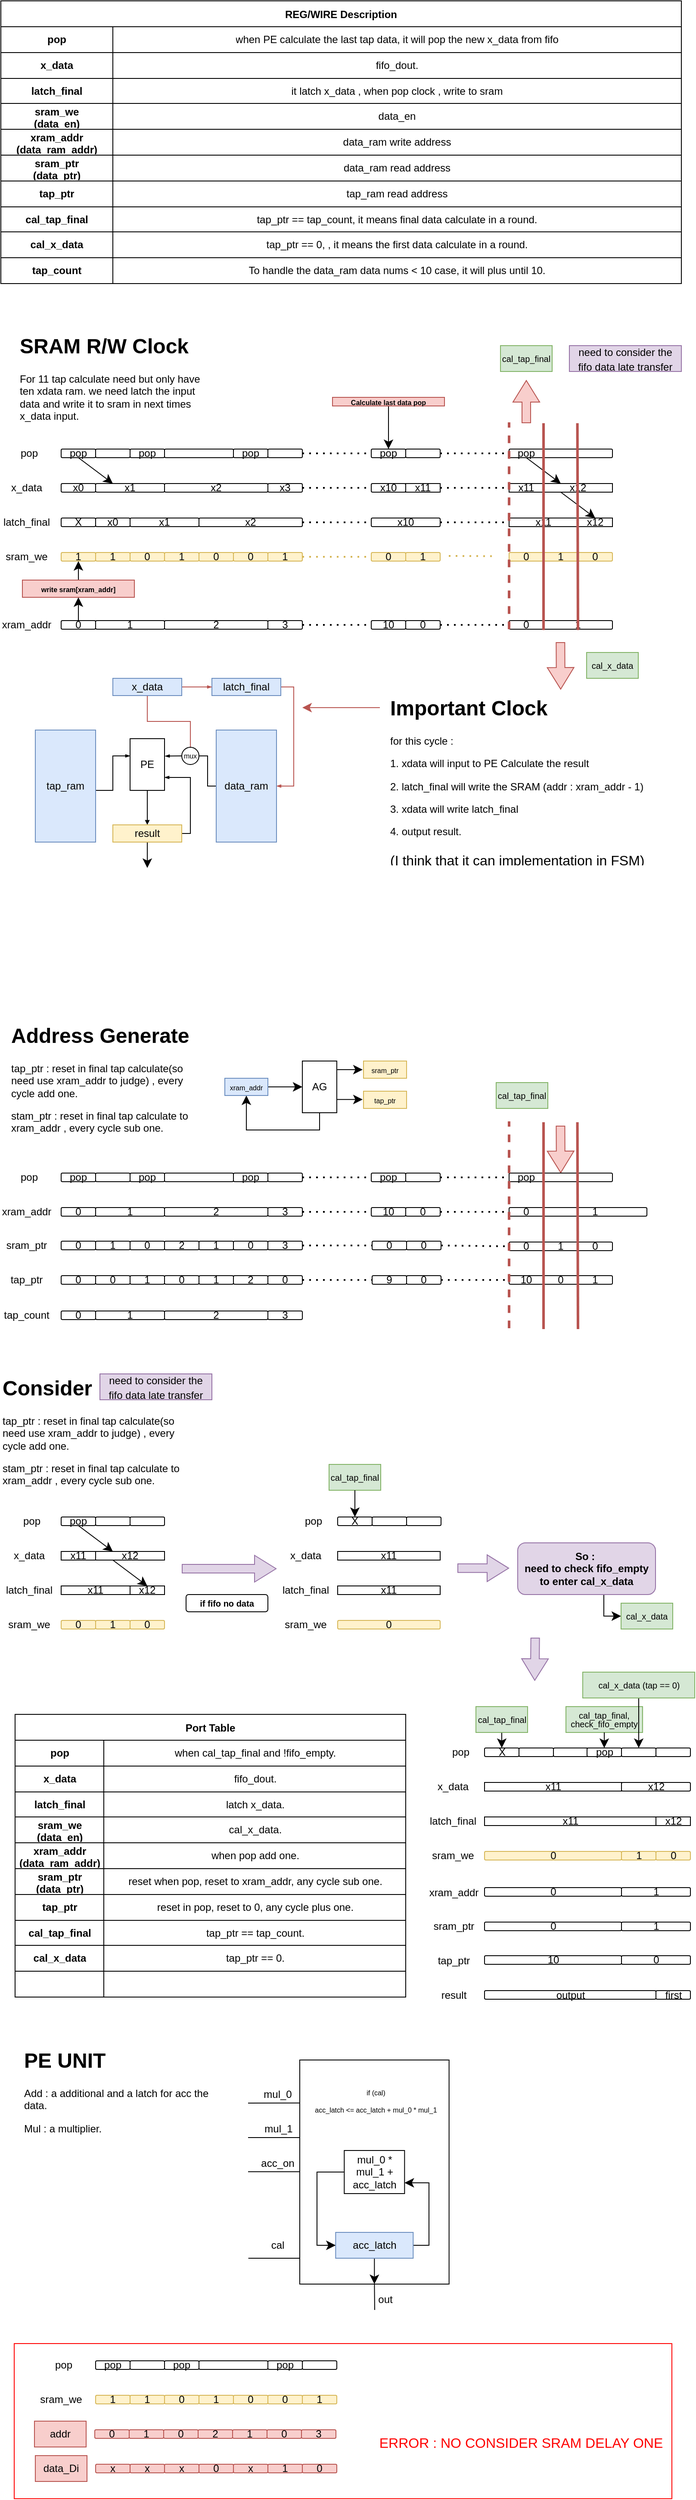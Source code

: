 <mxfile version="24.8.0">
  <diagram name="第 1 页" id="EjcDb8vZrtrxUT8pf2Qq">
    <mxGraphModel dx="1141" dy="1834" grid="1" gridSize="10" guides="1" tooltips="1" connect="1" arrows="1" fold="1" page="1" pageScale="1" pageWidth="827" pageHeight="1169" math="0" shadow="0">
      <root>
        <mxCell id="0" />
        <mxCell id="1" parent="0" />
        <mxCell id="zbdh6VpdfGGvIS89XVBJ-1" value="pop" style="rounded=1;whiteSpace=wrap;html=1;" parent="1" vertex="1">
          <mxGeometry x="81" y="-640" width="40" height="10" as="geometry" />
        </mxCell>
        <mxCell id="zbdh6VpdfGGvIS89XVBJ-4" value="pop" style="rounded=1;whiteSpace=wrap;html=1;" parent="1" vertex="1">
          <mxGeometry x="161" y="-640" width="40" height="10" as="geometry" />
        </mxCell>
        <mxCell id="zbdh6VpdfGGvIS89XVBJ-5" value="" style="rounded=1;whiteSpace=wrap;html=1;" parent="1" vertex="1">
          <mxGeometry x="201" y="-640" width="80" height="10" as="geometry" />
        </mxCell>
        <mxCell id="zbdh6VpdfGGvIS89XVBJ-6" value="x0" style="rounded=1;whiteSpace=wrap;html=1;" parent="1" vertex="1">
          <mxGeometry x="81" y="-600" width="40" height="10" as="geometry" />
        </mxCell>
        <mxCell id="zbdh6VpdfGGvIS89XVBJ-7" value="x1" style="rounded=1;whiteSpace=wrap;html=1;" parent="1" vertex="1">
          <mxGeometry x="121" y="-600" width="80" height="10" as="geometry" />
        </mxCell>
        <mxCell id="zbdh6VpdfGGvIS89XVBJ-11" value="0" style="rounded=1;whiteSpace=wrap;html=1;" parent="1" vertex="1">
          <mxGeometry x="81" y="279" width="40" height="10" as="geometry" />
        </mxCell>
        <mxCell id="zbdh6VpdfGGvIS89XVBJ-12" value="1" style="rounded=1;whiteSpace=wrap;html=1;" parent="1" vertex="1">
          <mxGeometry x="121" y="279" width="40" height="10" as="geometry" />
        </mxCell>
        <mxCell id="zbdh6VpdfGGvIS89XVBJ-13" value="0" style="rounded=1;whiteSpace=wrap;html=1;" parent="1" vertex="1">
          <mxGeometry x="161" y="279" width="40" height="10" as="geometry" />
        </mxCell>
        <mxCell id="zbdh6VpdfGGvIS89XVBJ-15" value="1" style="rounded=1;whiteSpace=wrap;html=1;" parent="1" vertex="1">
          <mxGeometry x="241" y="279" width="40" height="10" as="geometry" />
        </mxCell>
        <mxCell id="zbdh6VpdfGGvIS89XVBJ-21" value="0" style="rounded=1;whiteSpace=wrap;html=1;" parent="1" vertex="1">
          <mxGeometry x="81" y="319" width="40" height="10" as="geometry" />
        </mxCell>
        <mxCell id="zbdh6VpdfGGvIS89XVBJ-22" value="0" style="rounded=1;whiteSpace=wrap;html=1;" parent="1" vertex="1">
          <mxGeometry x="121" y="319" width="40" height="10" as="geometry" />
        </mxCell>
        <mxCell id="zbdh6VpdfGGvIS89XVBJ-23" value="1" style="rounded=1;whiteSpace=wrap;html=1;" parent="1" vertex="1">
          <mxGeometry x="161" y="319" width="40" height="10" as="geometry" />
        </mxCell>
        <mxCell id="zbdh6VpdfGGvIS89XVBJ-24" value="0" style="rounded=1;whiteSpace=wrap;html=1;" parent="1" vertex="1">
          <mxGeometry x="201" y="319" width="40" height="10" as="geometry" />
        </mxCell>
        <mxCell id="zbdh6VpdfGGvIS89XVBJ-25" value="1" style="rounded=1;whiteSpace=wrap;html=1;" parent="1" vertex="1">
          <mxGeometry x="241" y="319" width="40" height="10" as="geometry" />
        </mxCell>
        <mxCell id="zbdh6VpdfGGvIS89XVBJ-31" value="x_data" style="text;html=1;align=center;verticalAlign=middle;whiteSpace=wrap;rounded=0;" parent="1" vertex="1">
          <mxGeometry x="11" y="-610" width="60" height="30" as="geometry" />
        </mxCell>
        <mxCell id="zbdh6VpdfGGvIS89XVBJ-32" value="X" style="rounded=1;whiteSpace=wrap;html=1;" parent="1" vertex="1">
          <mxGeometry x="81" y="-560" width="40" height="10" as="geometry" />
        </mxCell>
        <mxCell id="zbdh6VpdfGGvIS89XVBJ-33" value="x0" style="rounded=1;whiteSpace=wrap;html=1;" parent="1" vertex="1">
          <mxGeometry x="121" y="-560" width="40" height="10" as="geometry" />
        </mxCell>
        <mxCell id="zbdh6VpdfGGvIS89XVBJ-34" value="x1" style="rounded=1;whiteSpace=wrap;html=1;" parent="1" vertex="1">
          <mxGeometry x="161" y="-560" width="80" height="10" as="geometry" />
        </mxCell>
        <mxCell id="zbdh6VpdfGGvIS89XVBJ-36" value="x2" style="rounded=1;whiteSpace=wrap;html=1;" parent="1" vertex="1">
          <mxGeometry x="241" y="-560" width="120" height="10" as="geometry" />
        </mxCell>
        <mxCell id="zbdh6VpdfGGvIS89XVBJ-37" value="latch_final" style="text;html=1;align=center;verticalAlign=middle;whiteSpace=wrap;rounded=0;" parent="1" vertex="1">
          <mxGeometry x="11" y="-570" width="60" height="30" as="geometry" />
        </mxCell>
        <mxCell id="zbdh6VpdfGGvIS89XVBJ-38" value="sram_ptr" style="text;html=1;align=center;verticalAlign=middle;whiteSpace=wrap;rounded=0;" parent="1" vertex="1">
          <mxGeometry x="11" y="269" width="60" height="30" as="geometry" />
        </mxCell>
        <mxCell id="zbdh6VpdfGGvIS89XVBJ-39" value="tap_ptr" style="text;html=1;align=center;verticalAlign=middle;whiteSpace=wrap;rounded=0;" parent="1" vertex="1">
          <mxGeometry x="11" y="309" width="60" height="30" as="geometry" />
        </mxCell>
        <mxCell id="7OSFac52b7fZNywMgHIq-132" style="edgeStyle=none;curved=1;rounded=0;orthogonalLoop=1;jettySize=auto;html=1;exitX=0.5;exitY=0;exitDx=0;exitDy=0;fontSize=12;startSize=8;endSize=8;" edge="1" parent="1" source="zbdh6VpdfGGvIS89XVBJ-41" target="7OSFac52b7fZNywMgHIq-129">
          <mxGeometry relative="1" as="geometry" />
        </mxCell>
        <mxCell id="zbdh6VpdfGGvIS89XVBJ-41" value="0" style="rounded=1;whiteSpace=wrap;html=1;" parent="1" vertex="1">
          <mxGeometry x="81" y="-441" width="40" height="10" as="geometry" />
        </mxCell>
        <mxCell id="zbdh6VpdfGGvIS89XVBJ-42" value="1" style="rounded=1;whiteSpace=wrap;html=1;" parent="1" vertex="1">
          <mxGeometry x="121" y="-441" width="80" height="10" as="geometry" />
        </mxCell>
        <mxCell id="zbdh6VpdfGGvIS89XVBJ-45" value="3" style="rounded=1;whiteSpace=wrap;html=1;" parent="1" vertex="1">
          <mxGeometry x="321" y="-441" width="40" height="10" as="geometry" />
        </mxCell>
        <mxCell id="zbdh6VpdfGGvIS89XVBJ-46" value="xram_addr" style="text;html=1;align=center;verticalAlign=middle;whiteSpace=wrap;rounded=0;" parent="1" vertex="1">
          <mxGeometry x="11" y="-451" width="60" height="30" as="geometry" />
        </mxCell>
        <mxCell id="zbdh6VpdfGGvIS89XVBJ-53" value="1" style="rounded=1;whiteSpace=wrap;html=1;fillColor=#fff2cc;strokeColor=#d6b656;" parent="1" vertex="1">
          <mxGeometry x="81" y="-520" width="40" height="10" as="geometry" />
        </mxCell>
        <mxCell id="zbdh6VpdfGGvIS89XVBJ-54" value="1" style="rounded=1;whiteSpace=wrap;html=1;fillColor=#fff2cc;strokeColor=#d6b656;" parent="1" vertex="1">
          <mxGeometry x="121" y="-520" width="40" height="10" as="geometry" />
        </mxCell>
        <mxCell id="zbdh6VpdfGGvIS89XVBJ-55" value="0" style="rounded=1;whiteSpace=wrap;html=1;fillColor=#fff2cc;strokeColor=#d6b656;" parent="1" vertex="1">
          <mxGeometry x="161" y="-520" width="40" height="10" as="geometry" />
        </mxCell>
        <mxCell id="zbdh6VpdfGGvIS89XVBJ-56" value="1" style="rounded=1;whiteSpace=wrap;html=1;fillColor=#fff2cc;strokeColor=#d6b656;" parent="1" vertex="1">
          <mxGeometry x="201" y="-520" width="40" height="10" as="geometry" />
        </mxCell>
        <mxCell id="zbdh6VpdfGGvIS89XVBJ-57" value="0" style="rounded=1;whiteSpace=wrap;html=1;fillColor=#fff2cc;strokeColor=#d6b656;" parent="1" vertex="1">
          <mxGeometry x="241" y="-520" width="40" height="10" as="geometry" />
        </mxCell>
        <mxCell id="zbdh6VpdfGGvIS89XVBJ-58" value="sram_we" style="text;html=1;align=center;verticalAlign=middle;whiteSpace=wrap;rounded=0;" parent="1" vertex="1">
          <mxGeometry x="11" y="-530" width="60" height="30" as="geometry" />
        </mxCell>
        <mxCell id="zbdh6VpdfGGvIS89XVBJ-59" value="0" style="rounded=1;whiteSpace=wrap;html=1;" parent="1" vertex="1">
          <mxGeometry x="281" y="279" width="40" height="10" as="geometry" />
        </mxCell>
        <mxCell id="zbdh6VpdfGGvIS89XVBJ-60" value="2" style="rounded=1;whiteSpace=wrap;html=1;" parent="1" vertex="1">
          <mxGeometry x="281" y="319" width="40" height="10" as="geometry" />
        </mxCell>
        <mxCell id="zbdh6VpdfGGvIS89XVBJ-66" value="0" style="rounded=1;whiteSpace=wrap;html=1;fillColor=#fff2cc;strokeColor=#d6b656;" parent="1" vertex="1">
          <mxGeometry x="281" y="-520" width="40" height="10" as="geometry" />
        </mxCell>
        <mxCell id="zbdh6VpdfGGvIS89XVBJ-68" value="0" style="rounded=1;whiteSpace=wrap;html=1;" parent="1" vertex="1">
          <mxGeometry x="321" y="319" width="40" height="10" as="geometry" />
        </mxCell>
        <mxCell id="zbdh6VpdfGGvIS89XVBJ-71" value="" style="rounded=1;whiteSpace=wrap;html=1;" parent="1" vertex="1">
          <mxGeometry x="321" y="-640" width="40" height="10" as="geometry" />
        </mxCell>
        <mxCell id="zbdh6VpdfGGvIS89XVBJ-74" value="1" style="rounded=1;whiteSpace=wrap;html=1;fillColor=#fff2cc;strokeColor=#d6b656;" parent="1" vertex="1">
          <mxGeometry x="321" y="-520" width="40" height="10" as="geometry" />
        </mxCell>
        <mxCell id="zbdh6VpdfGGvIS89XVBJ-100" value="" style="rounded=1;whiteSpace=wrap;html=1;" parent="1" vertex="1">
          <mxGeometry x="121" y="-640" width="40" height="10" as="geometry" />
        </mxCell>
        <mxCell id="zbdh6VpdfGGvIS89XVBJ-109" value="2" style="rounded=1;whiteSpace=wrap;html=1;" parent="1" vertex="1">
          <mxGeometry x="201" y="-441" width="120" height="10" as="geometry" />
        </mxCell>
        <mxCell id="7OSFac52b7fZNywMgHIq-19" style="edgeStyle=none;curved=1;rounded=0;orthogonalLoop=1;jettySize=auto;html=1;exitX=0.5;exitY=1;exitDx=0;exitDy=0;entryX=0.5;entryY=0;entryDx=0;entryDy=0;fontSize=12;startSize=8;endSize=8;" edge="1" parent="1">
          <mxGeometry relative="1" as="geometry">
            <mxPoint x="621" y="-630" as="sourcePoint" />
            <mxPoint x="661" y="-600" as="targetPoint" />
          </mxGeometry>
        </mxCell>
        <mxCell id="lEjgdPn8LzuLTRAEh8SZ-2" value="pop" style="rounded=1;whiteSpace=wrap;html=1;" parent="1" vertex="1">
          <mxGeometry x="441" y="-640" width="40" height="10" as="geometry" />
        </mxCell>
        <mxCell id="lEjgdPn8LzuLTRAEh8SZ-3" value="x10" style="rounded=1;whiteSpace=wrap;html=1;" parent="1" vertex="1">
          <mxGeometry x="441" y="-600" width="40" height="10" as="geometry" />
        </mxCell>
        <mxCell id="lEjgdPn8LzuLTRAEh8SZ-5" value="9" style="rounded=1;whiteSpace=wrap;html=1;" parent="1" vertex="1">
          <mxGeometry x="442" y="319" width="40" height="10" as="geometry" />
        </mxCell>
        <mxCell id="lEjgdPn8LzuLTRAEh8SZ-7" value="10" style="rounded=1;whiteSpace=wrap;html=1;" parent="1" vertex="1">
          <mxGeometry x="441" y="-441" width="40" height="10" as="geometry" />
        </mxCell>
        <mxCell id="lEjgdPn8LzuLTRAEh8SZ-8" value="0" style="rounded=1;whiteSpace=wrap;html=1;fillColor=#fff2cc;strokeColor=#d6b656;" parent="1" vertex="1">
          <mxGeometry x="441" y="-520" width="40" height="10" as="geometry" />
        </mxCell>
        <mxCell id="lEjgdPn8LzuLTRAEh8SZ-9" value="" style="endArrow=none;dashed=1;html=1;dashPattern=1 3;strokeWidth=2;rounded=0;exitX=1;exitY=0.5;exitDx=0;exitDy=0;entryX=0;entryY=0.5;entryDx=0;entryDy=0;fillColor=#fff2cc;strokeColor=#d6b656;" parent="1" edge="1" target="lEjgdPn8LzuLTRAEh8SZ-8" source="zbdh6VpdfGGvIS89XVBJ-74">
          <mxGeometry width="50" height="50" relative="1" as="geometry">
            <mxPoint x="371" y="-515.29" as="sourcePoint" />
            <mxPoint x="425" y="-515" as="targetPoint" />
          </mxGeometry>
        </mxCell>
        <mxCell id="lEjgdPn8LzuLTRAEh8SZ-10" value="" style="endArrow=none;dashed=1;html=1;dashPattern=1 3;strokeWidth=2;rounded=0;entryX=0;entryY=0.5;entryDx=0;entryDy=0;exitX=1;exitY=0.5;exitDx=0;exitDy=0;" parent="1" edge="1">
          <mxGeometry width="50" height="50" relative="1" as="geometry">
            <mxPoint x="361" y="284" as="sourcePoint" />
            <mxPoint x="442.0" y="284" as="targetPoint" />
          </mxGeometry>
        </mxCell>
        <mxCell id="lEjgdPn8LzuLTRAEh8SZ-11" value="" style="endArrow=none;dashed=1;html=1;dashPattern=1 3;strokeWidth=2;rounded=0;exitX=1;exitY=0.5;exitDx=0;exitDy=0;entryX=0;entryY=0.5;entryDx=0;entryDy=0;" parent="1" edge="1" target="lEjgdPn8LzuLTRAEh8SZ-5" source="zbdh6VpdfGGvIS89XVBJ-68">
          <mxGeometry width="50" height="50" relative="1" as="geometry">
            <mxPoint x="371" y="324" as="sourcePoint" />
            <mxPoint x="425" y="324.29" as="targetPoint" />
          </mxGeometry>
        </mxCell>
        <mxCell id="lEjgdPn8LzuLTRAEh8SZ-12" value="" style="endArrow=none;dashed=1;html=1;dashPattern=1 3;strokeWidth=2;rounded=0;exitX=1;exitY=0.5;exitDx=0;exitDy=0;entryX=0;entryY=0.5;entryDx=0;entryDy=0;" parent="1" edge="1" target="lEjgdPn8LzuLTRAEh8SZ-7" source="zbdh6VpdfGGvIS89XVBJ-45">
          <mxGeometry width="50" height="50" relative="1" as="geometry">
            <mxPoint x="381" y="-436" as="sourcePoint" />
            <mxPoint x="435" y="-435.71" as="targetPoint" />
          </mxGeometry>
        </mxCell>
        <mxCell id="lEjgdPn8LzuLTRAEh8SZ-14" value="" style="endArrow=none;dashed=1;html=1;dashPattern=1 3;strokeWidth=2;rounded=0;exitX=1;exitY=0.5;exitDx=0;exitDy=0;entryX=0;entryY=0.5;entryDx=0;entryDy=0;" parent="1" edge="1" target="lEjgdPn8LzuLTRAEh8SZ-2" source="zbdh6VpdfGGvIS89XVBJ-71">
          <mxGeometry width="50" height="50" relative="1" as="geometry">
            <mxPoint x="371" y="-635.86" as="sourcePoint" />
            <mxPoint x="425" y="-635.57" as="targetPoint" />
          </mxGeometry>
        </mxCell>
        <mxCell id="lEjgdPn8LzuLTRAEh8SZ-15" value="" style="endArrow=none;dashed=1;html=1;dashPattern=1 3;strokeWidth=2;rounded=0;exitX=1;exitY=0.5;exitDx=0;exitDy=0;entryX=0;entryY=0.5;entryDx=0;entryDy=0;" parent="1" edge="1" target="lEjgdPn8LzuLTRAEh8SZ-3">
          <mxGeometry width="50" height="50" relative="1" as="geometry">
            <mxPoint x="361" y="-595" as="sourcePoint" />
            <mxPoint x="425" y="-595.28" as="targetPoint" />
          </mxGeometry>
        </mxCell>
        <mxCell id="lEjgdPn8LzuLTRAEh8SZ-16" value="" style="endArrow=none;dashed=1;html=1;dashPattern=1 3;strokeWidth=2;rounded=0;exitX=1;exitY=0.5;exitDx=0;exitDy=0;entryX=0;entryY=0.5;entryDx=0;entryDy=0;" parent="1" edge="1" source="zbdh6VpdfGGvIS89XVBJ-36">
          <mxGeometry width="50" height="50" relative="1" as="geometry">
            <mxPoint x="371" y="-555.57" as="sourcePoint" />
            <mxPoint x="441" y="-555" as="targetPoint" />
          </mxGeometry>
        </mxCell>
        <mxCell id="7OSFac52b7fZNywMgHIq-23" style="edgeStyle=none;curved=1;rounded=0;orthogonalLoop=1;jettySize=auto;html=1;exitX=0.5;exitY=1;exitDx=0;exitDy=0;entryX=0.5;entryY=0;entryDx=0;entryDy=0;fontSize=12;startSize=8;endSize=8;" edge="1" parent="1">
          <mxGeometry relative="1" as="geometry">
            <mxPoint x="661" y="-590" as="sourcePoint" />
            <mxPoint x="701" y="-560" as="targetPoint" />
          </mxGeometry>
        </mxCell>
        <mxCell id="lEjgdPn8LzuLTRAEh8SZ-17" value="x11" style="rounded=1;whiteSpace=wrap;html=1;arcSize=0;" parent="1" vertex="1">
          <mxGeometry x="481" y="-600" width="40" height="10" as="geometry" />
        </mxCell>
        <mxCell id="lEjgdPn8LzuLTRAEh8SZ-18" value="0" style="rounded=1;whiteSpace=wrap;html=1;" parent="1" vertex="1">
          <mxGeometry x="481" y="-441" width="40" height="10" as="geometry" />
        </mxCell>
        <mxCell id="7OSFac52b7fZNywMgHIq-1" value="1" style="rounded=1;whiteSpace=wrap;html=1;fillColor=#fff2cc;strokeColor=#d6b656;" vertex="1" parent="1">
          <mxGeometry x="481" y="-520" width="40" height="10" as="geometry" />
        </mxCell>
        <mxCell id="7OSFac52b7fZNywMgHIq-2" value="" style="endArrow=none;dashed=1;html=1;dashPattern=1 3;strokeWidth=2;rounded=0;entryX=0;entryY=0.5;entryDx=0;entryDy=0;exitX=1;exitY=0.5;exitDx=0;exitDy=0;" edge="1" parent="1" source="lEjgdPn8LzuLTRAEh8SZ-17" target="7OSFac52b7fZNywMgHIq-21">
          <mxGeometry width="50" height="50" relative="1" as="geometry">
            <mxPoint x="531" y="-595.34" as="sourcePoint" />
            <mxPoint x="591" y="-595" as="targetPoint" />
          </mxGeometry>
        </mxCell>
        <mxCell id="7OSFac52b7fZNywMgHIq-3" value="x12" style="rounded=1;whiteSpace=wrap;html=1;arcSize=0;" vertex="1" parent="1">
          <mxGeometry x="641" y="-600" width="80" height="10" as="geometry" />
        </mxCell>
        <mxCell id="7OSFac52b7fZNywMgHIq-5" value="" style="endArrow=none;dashed=1;html=1;dashPattern=1 3;strokeWidth=2;rounded=0;fillColor=#fff2cc;strokeColor=#d6b656;" edge="1" parent="1">
          <mxGeometry width="50" height="50" relative="1" as="geometry">
            <mxPoint x="531" y="-516" as="sourcePoint" />
            <mxPoint x="585" y="-515.71" as="targetPoint" />
          </mxGeometry>
        </mxCell>
        <mxCell id="7OSFac52b7fZNywMgHIq-6" value="" style="endArrow=none;dashed=1;html=1;dashPattern=1 3;strokeWidth=2;rounded=0;exitX=1;exitY=0.5;exitDx=0;exitDy=0;entryX=0;entryY=0.5;entryDx=0;entryDy=0;" edge="1" parent="1" source="7OSFac52b7fZNywMgHIq-112" target="7OSFac52b7fZNywMgHIq-120">
          <mxGeometry width="50" height="50" relative="1" as="geometry">
            <mxPoint x="541" y="284.97" as="sourcePoint" />
            <mxPoint x="595" y="285.26" as="targetPoint" />
          </mxGeometry>
        </mxCell>
        <mxCell id="7OSFac52b7fZNywMgHIq-7" value="" style="endArrow=none;dashed=1;html=1;dashPattern=1 3;strokeWidth=2;rounded=0;exitX=1;exitY=0.5;exitDx=0;exitDy=0;entryX=0;entryY=0.5;entryDx=0;entryDy=0;" edge="1" parent="1" source="7OSFac52b7fZNywMgHIq-113" target="7OSFac52b7fZNywMgHIq-122">
          <mxGeometry width="50" height="50" relative="1" as="geometry">
            <mxPoint x="541" y="323.97" as="sourcePoint" />
            <mxPoint x="595" y="324.26" as="targetPoint" />
          </mxGeometry>
        </mxCell>
        <mxCell id="7OSFac52b7fZNywMgHIq-8" value="" style="endArrow=none;dashed=1;html=1;dashPattern=1 3;strokeWidth=2;rounded=0;exitX=1;exitY=0.5;exitDx=0;exitDy=0;entryX=0;entryY=0.5;entryDx=0;entryDy=0;" edge="1" parent="1" source="lEjgdPn8LzuLTRAEh8SZ-18" target="7OSFac52b7fZNywMgHIq-46">
          <mxGeometry width="50" height="50" relative="1" as="geometry">
            <mxPoint x="533" y="-436.69" as="sourcePoint" />
            <mxPoint x="587" y="-436.4" as="targetPoint" />
          </mxGeometry>
        </mxCell>
        <mxCell id="7OSFac52b7fZNywMgHIq-9" value="pop" style="rounded=1;whiteSpace=wrap;html=1;" vertex="1" parent="1">
          <mxGeometry x="601" y="-640" width="40" height="10" as="geometry" />
        </mxCell>
        <mxCell id="7OSFac52b7fZNywMgHIq-12" value="" style="endArrow=none;dashed=1;html=1;dashPattern=1 3;strokeWidth=2;rounded=0;exitX=1;exitY=0.5;exitDx=0;exitDy=0;entryX=0;entryY=0.5;entryDx=0;entryDy=0;" edge="1" parent="1" source="7OSFac52b7fZNywMgHIq-18" target="7OSFac52b7fZNywMgHIq-9">
          <mxGeometry width="50" height="50" relative="1" as="geometry">
            <mxPoint x="531" y="-635.34" as="sourcePoint" />
            <mxPoint x="585" y="-635.05" as="targetPoint" />
          </mxGeometry>
        </mxCell>
        <mxCell id="7OSFac52b7fZNywMgHIq-14" value="0" style="rounded=1;whiteSpace=wrap;html=1;fillColor=#fff2cc;strokeColor=#d6b656;" vertex="1" parent="1">
          <mxGeometry x="601" y="-520" width="40" height="10" as="geometry" />
        </mxCell>
        <mxCell id="7OSFac52b7fZNywMgHIq-15" value="" style="endArrow=classic;html=1;rounded=0;fontSize=12;startSize=8;endSize=8;curved=1;entryX=0.5;entryY=0;entryDx=0;entryDy=0;" edge="1" parent="1" target="lEjgdPn8LzuLTRAEh8SZ-2">
          <mxGeometry width="50" height="50" relative="1" as="geometry">
            <mxPoint x="461" y="-690" as="sourcePoint" />
            <mxPoint x="511" y="-740" as="targetPoint" />
          </mxGeometry>
        </mxCell>
        <mxCell id="7OSFac52b7fZNywMgHIq-17" value="&lt;p style=&quot;line-height: 100%;&quot;&gt;&lt;font style=&quot;font-size: 8px;&quot;&gt;&lt;b&gt;Calculate last data pop&lt;/b&gt;&lt;/font&gt;&lt;/p&gt;" style="text;html=1;align=center;verticalAlign=middle;whiteSpace=wrap;rounded=0;fontSize=16;fillColor=#f8cecc;strokeColor=#b85450;" vertex="1" parent="1">
          <mxGeometry x="396" y="-700" width="130" height="10" as="geometry" />
        </mxCell>
        <mxCell id="7OSFac52b7fZNywMgHIq-18" value="" style="rounded=1;whiteSpace=wrap;html=1;" vertex="1" parent="1">
          <mxGeometry x="481" y="-640" width="40" height="10" as="geometry" />
        </mxCell>
        <mxCell id="7OSFac52b7fZNywMgHIq-20" value="x10" style="rounded=1;whiteSpace=wrap;html=1;" vertex="1" parent="1">
          <mxGeometry x="441" y="-560" width="80" height="10" as="geometry" />
        </mxCell>
        <mxCell id="7OSFac52b7fZNywMgHIq-21" value="x11" style="rounded=1;whiteSpace=wrap;html=1;arcSize=0;" vertex="1" parent="1">
          <mxGeometry x="601" y="-600" width="40" height="10" as="geometry" />
        </mxCell>
        <mxCell id="7OSFac52b7fZNywMgHIq-22" style="edgeStyle=none;curved=1;rounded=0;orthogonalLoop=1;jettySize=auto;html=1;exitX=0.5;exitY=1;exitDx=0;exitDy=0;entryX=0.5;entryY=0;entryDx=0;entryDy=0;fontSize=12;startSize=8;endSize=8;" edge="1" parent="1">
          <mxGeometry relative="1" as="geometry">
            <mxPoint x="101" y="-630" as="sourcePoint" />
            <mxPoint x="141" y="-600" as="targetPoint" />
          </mxGeometry>
        </mxCell>
        <mxCell id="7OSFac52b7fZNywMgHIq-24" value="1" style="rounded=1;whiteSpace=wrap;html=1;fillColor=#fff2cc;strokeColor=#d6b656;" vertex="1" parent="1">
          <mxGeometry x="641" y="-520" width="40" height="10" as="geometry" />
        </mxCell>
        <mxCell id="7OSFac52b7fZNywMgHIq-25" value="x11" style="rounded=1;whiteSpace=wrap;html=1;arcSize=0;" vertex="1" parent="1">
          <mxGeometry x="601" y="-560" width="80" height="10" as="geometry" />
        </mxCell>
        <mxCell id="7OSFac52b7fZNywMgHIq-26" value="x12" style="rounded=1;whiteSpace=wrap;html=1;arcSize=0;" vertex="1" parent="1">
          <mxGeometry x="681" y="-560" width="40" height="10" as="geometry" />
        </mxCell>
        <mxCell id="7OSFac52b7fZNywMgHIq-27" value="" style="endArrow=none;dashed=1;html=1;dashPattern=1 3;strokeWidth=2;rounded=0;entryX=0;entryY=0.5;entryDx=0;entryDy=0;exitX=1;exitY=0.5;exitDx=0;exitDy=0;" edge="1" parent="1" source="7OSFac52b7fZNywMgHIq-20" target="7OSFac52b7fZNywMgHIq-25">
          <mxGeometry width="50" height="50" relative="1" as="geometry">
            <mxPoint x="561" y="-555" as="sourcePoint" />
            <mxPoint x="591" y="-560" as="targetPoint" />
          </mxGeometry>
        </mxCell>
        <mxCell id="7OSFac52b7fZNywMgHIq-28" value="" style="shape=flexArrow;endArrow=classic;html=1;rounded=0;fontSize=12;startSize=8;endSize=8;curved=1;fillColor=#f8cecc;strokeColor=#b85450;" edge="1" parent="1">
          <mxGeometry width="50" height="50" relative="1" as="geometry">
            <mxPoint x="660.66" y="-416" as="sourcePoint" />
            <mxPoint x="660.927" y="-361" as="targetPoint" />
          </mxGeometry>
        </mxCell>
        <mxCell id="7OSFac52b7fZNywMgHIq-32" value="&lt;h1 style=&quot;margin-top: 0px;&quot;&gt;Important Clock&lt;/h1&gt;&lt;p&gt;for this cycle :&amp;nbsp;&lt;/p&gt;&lt;p&gt;1. xdata will input to PE Calculate the result&lt;/p&gt;&lt;p&gt;2. latch_final will write the SRAM (addr : xram_addr - 1)&lt;/p&gt;&lt;p&gt;3. xdata will write latch_final&lt;/p&gt;&lt;p&gt;4. output result.&lt;/p&gt;&lt;p style=&quot;font-size: 16px;&quot;&gt;(I think that it can implementation in FSM)&lt;/p&gt;" style="text;html=1;whiteSpace=wrap;overflow=hidden;rounded=0;" vertex="1" parent="1">
          <mxGeometry x="461" y="-360" width="330" height="200" as="geometry" />
        </mxCell>
        <mxCell id="7OSFac52b7fZNywMgHIq-35" value="pop" style="text;html=1;align=center;verticalAlign=middle;whiteSpace=wrap;rounded=0;" vertex="1" parent="1">
          <mxGeometry x="14" y="-650" width="60" height="30" as="geometry" />
        </mxCell>
        <mxCell id="7OSFac52b7fZNywMgHIq-39" value="" style="rounded=1;whiteSpace=wrap;html=1;" vertex="1" parent="1">
          <mxGeometry x="641" y="-640" width="40" height="10" as="geometry" />
        </mxCell>
        <mxCell id="7OSFac52b7fZNywMgHIq-41" value="" style="rounded=1;whiteSpace=wrap;html=1;" vertex="1" parent="1">
          <mxGeometry x="681" y="-640" width="40" height="10" as="geometry" />
        </mxCell>
        <mxCell id="7OSFac52b7fZNywMgHIq-42" value="0" style="rounded=1;whiteSpace=wrap;html=1;fillColor=#fff2cc;strokeColor=#d6b656;" vertex="1" parent="1">
          <mxGeometry x="681" y="-520" width="40" height="10" as="geometry" />
        </mxCell>
        <mxCell id="7OSFac52b7fZNywMgHIq-45" value="1" style="rounded=1;whiteSpace=wrap;html=1;" vertex="1" parent="1">
          <mxGeometry x="641" y="-441" width="80" height="10" as="geometry" />
        </mxCell>
        <mxCell id="7OSFac52b7fZNywMgHIq-46" value="0" style="rounded=1;whiteSpace=wrap;html=1;" vertex="1" parent="1">
          <mxGeometry x="601" y="-441" width="40" height="10" as="geometry" />
        </mxCell>
        <mxCell id="7OSFac52b7fZNywMgHIq-52" value="&lt;h1 style=&quot;margin-top: 0px;&quot;&gt;SRAM R/W Clock&lt;/h1&gt;&lt;p&gt;For 11 tap calculate need but only have ten xdata ram. we need latch the input data and write it to sram in next times x_data input.&lt;/p&gt;" style="text;html=1;whiteSpace=wrap;overflow=hidden;rounded=0;" vertex="1" parent="1">
          <mxGeometry x="31" y="-780" width="230" height="120" as="geometry" />
        </mxCell>
        <mxCell id="7OSFac52b7fZNywMgHIq-53" value="&lt;h1 style=&quot;margin-top: 0px;&quot;&gt;Address Generate&lt;/h1&gt;&lt;p&gt;tap_ptr : reset in final tap calculate(so need use xram_addr to judge) , every cycle add one.&lt;/p&gt;&lt;p&gt;stam_ptr : reset in final tap calculate to xram_addr , every cycle sub one.&amp;nbsp;&lt;/p&gt;&lt;p&gt;&lt;br&gt;&lt;/p&gt;&lt;p&gt;&lt;br&gt;&lt;/p&gt;" style="text;html=1;whiteSpace=wrap;overflow=hidden;rounded=0;" vertex="1" parent="1">
          <mxGeometry x="21" y="20" width="220" height="190" as="geometry" />
        </mxCell>
        <mxCell id="7OSFac52b7fZNywMgHIq-91" style="edgeStyle=elbowEdgeStyle;rounded=0;orthogonalLoop=1;jettySize=auto;html=1;exitX=0.5;exitY=1;exitDx=0;exitDy=0;fontSize=12;startSize=8;endSize=8;elbow=vertical;entryX=0.5;entryY=1;entryDx=0;entryDy=0;" edge="1" parent="1" source="7OSFac52b7fZNywMgHIq-82" target="7OSFac52b7fZNywMgHIq-87">
          <mxGeometry relative="1" as="geometry">
            <mxPoint x="380.759" y="160" as="targetPoint" />
            <Array as="points">
              <mxPoint x="341" y="150" />
            </Array>
          </mxGeometry>
        </mxCell>
        <mxCell id="7OSFac52b7fZNywMgHIq-82" value="AG" style="rounded=0;whiteSpace=wrap;html=1;" vertex="1" parent="1">
          <mxGeometry x="361" y="70" width="40" height="60" as="geometry" />
        </mxCell>
        <mxCell id="7OSFac52b7fZNywMgHIq-83" value="" style="endArrow=classic;html=1;rounded=0;fontSize=12;startSize=8;endSize=8;curved=1;entryX=0;entryY=0.5;entryDx=0;entryDy=0;" edge="1" parent="1" target="7OSFac52b7fZNywMgHIq-82">
          <mxGeometry width="50" height="50" relative="1" as="geometry">
            <mxPoint x="321" y="100" as="sourcePoint" />
            <mxPoint x="291" y="100" as="targetPoint" />
          </mxGeometry>
        </mxCell>
        <mxCell id="7OSFac52b7fZNywMgHIq-84" value="" style="endArrow=classic;html=1;rounded=0;fontSize=12;startSize=8;endSize=8;curved=1;" edge="1" parent="1">
          <mxGeometry width="50" height="50" relative="1" as="geometry">
            <mxPoint x="401" y="80" as="sourcePoint" />
            <mxPoint x="431" y="80" as="targetPoint" />
          </mxGeometry>
        </mxCell>
        <mxCell id="7OSFac52b7fZNywMgHIq-85" value="" style="endArrow=classic;html=1;rounded=0;fontSize=12;startSize=8;endSize=8;curved=1;" edge="1" parent="1">
          <mxGeometry width="50" height="50" relative="1" as="geometry">
            <mxPoint x="401" y="114.66" as="sourcePoint" />
            <mxPoint x="431" y="114.66" as="targetPoint" />
          </mxGeometry>
        </mxCell>
        <mxCell id="7OSFac52b7fZNywMgHIq-87" value="&lt;p style=&quot;line-height: 100%;&quot;&gt;&lt;font style=&quot;font-size: 8px;&quot;&gt;xram_addr&lt;/font&gt;&lt;/p&gt;" style="text;html=1;align=center;verticalAlign=middle;whiteSpace=wrap;rounded=0;fontSize=16;fillColor=#dae8fc;strokeColor=#6c8ebf;" vertex="1" parent="1">
          <mxGeometry x="271" y="90" width="50" height="20" as="geometry" />
        </mxCell>
        <mxCell id="7OSFac52b7fZNywMgHIq-89" value="&lt;p style=&quot;line-height: 100%;&quot;&gt;&lt;font style=&quot;font-size: 8px;&quot;&gt;sram_ptr&lt;/font&gt;&lt;/p&gt;" style="text;html=1;align=center;verticalAlign=middle;whiteSpace=wrap;rounded=0;fontSize=16;fillColor=#fff2cc;strokeColor=#d6b656;" vertex="1" parent="1">
          <mxGeometry x="432" y="70" width="50" height="20" as="geometry" />
        </mxCell>
        <mxCell id="7OSFac52b7fZNywMgHIq-90" value="&lt;p style=&quot;line-height: 100%;&quot;&gt;&lt;span style=&quot;font-size: 8px;&quot;&gt;tap_ptr&lt;/span&gt;&lt;/p&gt;" style="text;html=1;align=center;verticalAlign=middle;whiteSpace=wrap;rounded=0;fontSize=16;fillColor=#fff2cc;strokeColor=#d6b656;" vertex="1" parent="1">
          <mxGeometry x="432" y="105" width="50" height="20" as="geometry" />
        </mxCell>
        <mxCell id="7OSFac52b7fZNywMgHIq-99" style="edgeStyle=none;curved=1;rounded=0;orthogonalLoop=1;jettySize=auto;html=1;entryX=0.5;entryY=0;entryDx=0;entryDy=0;fontSize=12;startSize=8;endSize=3;endArrow=block;endFill=1;targetPerimeterSpacing=1;" edge="1" parent="1" source="7OSFac52b7fZNywMgHIq-92" target="7OSFac52b7fZNywMgHIq-98">
          <mxGeometry relative="1" as="geometry" />
        </mxCell>
        <mxCell id="7OSFac52b7fZNywMgHIq-92" value="PE" style="rounded=0;whiteSpace=wrap;html=1;" vertex="1" parent="1">
          <mxGeometry x="161" y="-304" width="40" height="60" as="geometry" />
        </mxCell>
        <mxCell id="7OSFac52b7fZNywMgHIq-110" style="edgeStyle=elbowEdgeStyle;rounded=0;orthogonalLoop=1;jettySize=auto;html=1;exitX=1;exitY=0.5;exitDx=0;exitDy=0;entryX=1;entryY=0.5;entryDx=0;entryDy=0;fontSize=12;startSize=8;endSize=3;endArrow=blockThin;endFill=1;fillColor=#f8cecc;strokeColor=#b85450;" edge="1" parent="1" source="7OSFac52b7fZNywMgHIq-93" target="7OSFac52b7fZNywMgHIq-96">
          <mxGeometry relative="1" as="geometry">
            <Array as="points">
              <mxPoint x="351" y="-314" />
            </Array>
          </mxGeometry>
        </mxCell>
        <mxCell id="7OSFac52b7fZNywMgHIq-93" value="latch_final" style="rounded=0;whiteSpace=wrap;html=1;fillColor=#dae8fc;strokeColor=#6c8ebf;" vertex="1" parent="1">
          <mxGeometry x="256" y="-374" width="80" height="20" as="geometry" />
        </mxCell>
        <mxCell id="7OSFac52b7fZNywMgHIq-102" style="edgeStyle=elbowEdgeStyle;rounded=0;orthogonalLoop=1;jettySize=auto;html=1;fontSize=12;startSize=8;endSize=8;endArrow=none;endFill=0;elbow=vertical;fillColor=#f8cecc;strokeColor=#b85450;" edge="1" parent="1" source="7OSFac52b7fZNywMgHIq-95">
          <mxGeometry relative="1" as="geometry">
            <mxPoint x="231" y="-294" as="targetPoint" />
          </mxGeometry>
        </mxCell>
        <mxCell id="7OSFac52b7fZNywMgHIq-109" style="edgeStyle=none;curved=1;rounded=0;orthogonalLoop=1;jettySize=auto;html=1;exitX=1;exitY=0.5;exitDx=0;exitDy=0;entryX=0;entryY=0.5;entryDx=0;entryDy=0;fontSize=12;startSize=8;endSize=3;endArrow=blockThin;endFill=1;fillColor=#f8cecc;strokeColor=#b85450;" edge="1" parent="1" source="7OSFac52b7fZNywMgHIq-95" target="7OSFac52b7fZNywMgHIq-93">
          <mxGeometry relative="1" as="geometry" />
        </mxCell>
        <mxCell id="7OSFac52b7fZNywMgHIq-95" value="x_data" style="rounded=0;whiteSpace=wrap;html=1;fillColor=#dae8fc;strokeColor=#6c8ebf;" vertex="1" parent="1">
          <mxGeometry x="141" y="-374" width="80" height="20" as="geometry" />
        </mxCell>
        <mxCell id="7OSFac52b7fZNywMgHIq-106" style="edgeStyle=elbowEdgeStyle;rounded=0;orthogonalLoop=1;jettySize=auto;html=1;exitX=0;exitY=0.5;exitDx=0;exitDy=0;entryX=1;entryY=0.5;entryDx=0;entryDy=0;fontSize=12;startSize=8;endSize=8;endArrow=none;endFill=0;" edge="1" parent="1" source="7OSFac52b7fZNywMgHIq-96" target="7OSFac52b7fZNywMgHIq-104">
          <mxGeometry relative="1" as="geometry" />
        </mxCell>
        <mxCell id="7OSFac52b7fZNywMgHIq-96" value="data_ram" style="rounded=0;whiteSpace=wrap;html=1;fillColor=#dae8fc;strokeColor=#6c8ebf;" vertex="1" parent="1">
          <mxGeometry x="261" y="-314" width="70" height="130" as="geometry" />
        </mxCell>
        <mxCell id="7OSFac52b7fZNywMgHIq-100" style="edgeStyle=elbowEdgeStyle;rounded=0;orthogonalLoop=1;jettySize=auto;html=1;exitX=1;exitY=0.5;exitDx=0;exitDy=0;entryX=0;entryY=0.25;entryDx=0;entryDy=0;fontSize=12;startSize=8;endSize=3;endArrow=blockThin;endFill=1;" edge="1" parent="1">
          <mxGeometry relative="1" as="geometry">
            <mxPoint x="121" y="-244" as="sourcePoint" />
            <mxPoint x="161" y="-284" as="targetPoint" />
          </mxGeometry>
        </mxCell>
        <mxCell id="7OSFac52b7fZNywMgHIq-97" value="tap_ram" style="rounded=0;whiteSpace=wrap;html=1;fillColor=#dae8fc;strokeColor=#6c8ebf;" vertex="1" parent="1">
          <mxGeometry x="51" y="-314" width="70" height="130" as="geometry" />
        </mxCell>
        <mxCell id="7OSFac52b7fZNywMgHIq-108" style="edgeStyle=elbowEdgeStyle;rounded=0;orthogonalLoop=1;jettySize=auto;html=1;exitX=1;exitY=0.5;exitDx=0;exitDy=0;entryX=1;entryY=0.75;entryDx=0;entryDy=0;fontSize=12;startSize=8;endSize=3;endArrow=blockThin;endFill=1;" edge="1" parent="1" source="7OSFac52b7fZNywMgHIq-98" target="7OSFac52b7fZNywMgHIq-92">
          <mxGeometry relative="1" as="geometry">
            <Array as="points">
              <mxPoint x="231" y="-234" />
            </Array>
          </mxGeometry>
        </mxCell>
        <mxCell id="7OSFac52b7fZNywMgHIq-111" style="edgeStyle=none;curved=1;rounded=0;orthogonalLoop=1;jettySize=auto;html=1;exitX=0.5;exitY=1;exitDx=0;exitDy=0;fontSize=12;startSize=8;endSize=8;" edge="1" parent="1" source="7OSFac52b7fZNywMgHIq-98">
          <mxGeometry relative="1" as="geometry">
            <mxPoint x="181" y="-154" as="targetPoint" />
          </mxGeometry>
        </mxCell>
        <mxCell id="7OSFac52b7fZNywMgHIq-98" value="result" style="rounded=0;whiteSpace=wrap;html=1;fillColor=#fff2cc;strokeColor=#d6b656;" vertex="1" parent="1">
          <mxGeometry x="141" y="-204" width="80" height="20" as="geometry" />
        </mxCell>
        <mxCell id="7OSFac52b7fZNywMgHIq-104" value="&lt;p style=&quot;line-height: 90%;&quot;&gt;&lt;font style=&quot;font-size: 8px;&quot;&gt;mux&lt;/font&gt;&lt;/p&gt;" style="ellipse;whiteSpace=wrap;html=1;aspect=fixed;" vertex="1" parent="1">
          <mxGeometry x="221" y="-294" width="20" height="20" as="geometry" />
        </mxCell>
        <mxCell id="7OSFac52b7fZNywMgHIq-107" style="edgeStyle=none;curved=1;rounded=0;orthogonalLoop=1;jettySize=auto;html=1;exitX=0;exitY=0.5;exitDx=0;exitDy=0;entryX=1.013;entryY=0.337;entryDx=0;entryDy=0;entryPerimeter=0;fontSize=12;startSize=8;endSize=3;endArrow=blockThin;endFill=1;" edge="1" parent="1" source="7OSFac52b7fZNywMgHIq-104" target="7OSFac52b7fZNywMgHIq-92">
          <mxGeometry relative="1" as="geometry" />
        </mxCell>
        <mxCell id="7OSFac52b7fZNywMgHIq-112" value="0" style="rounded=1;whiteSpace=wrap;html=1;" vertex="1" parent="1">
          <mxGeometry x="482" y="279" width="40" height="10" as="geometry" />
        </mxCell>
        <mxCell id="7OSFac52b7fZNywMgHIq-113" value="0" style="rounded=1;whiteSpace=wrap;html=1;" vertex="1" parent="1">
          <mxGeometry x="482" y="319" width="40" height="10" as="geometry" />
        </mxCell>
        <mxCell id="7OSFac52b7fZNywMgHIq-115" value="1" style="rounded=1;whiteSpace=wrap;html=1;" vertex="1" parent="1">
          <mxGeometry x="641" y="280" width="40" height="10" as="geometry" />
        </mxCell>
        <mxCell id="7OSFac52b7fZNywMgHIq-33" value="" style="endArrow=none;html=1;rounded=0;fontSize=12;startSize=8;endSize=8;curved=1;fillColor=#f8cecc;strokeColor=#b85450;strokeWidth=3;" edge="1" parent="1">
          <mxGeometry width="50" height="50" relative="1" as="geometry">
            <mxPoint x="641" y="-430" as="sourcePoint" />
            <mxPoint x="641" y="-670" as="targetPoint" />
          </mxGeometry>
        </mxCell>
        <mxCell id="7OSFac52b7fZNywMgHIq-34" value="" style="endArrow=none;html=1;rounded=0;fontSize=12;startSize=8;endSize=8;curved=1;fillColor=#f8cecc;strokeColor=#b85450;strokeWidth=3;" edge="1" parent="1">
          <mxGeometry width="50" height="50" relative="1" as="geometry">
            <mxPoint x="681" y="-430" as="sourcePoint" />
            <mxPoint x="680.31" y="-670" as="targetPoint" />
          </mxGeometry>
        </mxCell>
        <mxCell id="7OSFac52b7fZNywMgHIq-116" value="" style="shape=flexArrow;endArrow=classic;html=1;rounded=0;fontSize=12;startSize=8;endSize=8;curved=1;fillColor=#f8cecc;strokeColor=#b85450;" edge="1" parent="1">
          <mxGeometry width="50" height="50" relative="1" as="geometry">
            <mxPoint x="660.71" y="145" as="sourcePoint" />
            <mxPoint x="660.977" y="200" as="targetPoint" />
          </mxGeometry>
        </mxCell>
        <mxCell id="7OSFac52b7fZNywMgHIq-117" value="2" style="rounded=1;whiteSpace=wrap;html=1;" vertex="1" parent="1">
          <mxGeometry x="201" y="279" width="40" height="10" as="geometry" />
        </mxCell>
        <mxCell id="7OSFac52b7fZNywMgHIq-118" value="3" style="rounded=1;whiteSpace=wrap;html=1;" vertex="1" parent="1">
          <mxGeometry x="321" y="279" width="40" height="10" as="geometry" />
        </mxCell>
        <mxCell id="7OSFac52b7fZNywMgHIq-119" value="0" style="rounded=1;whiteSpace=wrap;html=1;" vertex="1" parent="1">
          <mxGeometry x="442" y="279" width="40" height="10" as="geometry" />
        </mxCell>
        <mxCell id="7OSFac52b7fZNywMgHIq-120" value="0" style="rounded=1;whiteSpace=wrap;html=1;" vertex="1" parent="1">
          <mxGeometry x="601" y="280" width="40" height="10" as="geometry" />
        </mxCell>
        <mxCell id="7OSFac52b7fZNywMgHIq-121" value="0" style="rounded=1;whiteSpace=wrap;html=1;" vertex="1" parent="1">
          <mxGeometry x="641" y="319" width="40" height="10" as="geometry" />
        </mxCell>
        <mxCell id="7OSFac52b7fZNywMgHIq-122" value="10" style="rounded=1;whiteSpace=wrap;html=1;" vertex="1" parent="1">
          <mxGeometry x="601" y="319" width="40" height="10" as="geometry" />
        </mxCell>
        <mxCell id="7OSFac52b7fZNywMgHIq-123" value="x2" style="rounded=1;whiteSpace=wrap;html=1;" vertex="1" parent="1">
          <mxGeometry x="201" y="-600" width="120" height="10" as="geometry" />
        </mxCell>
        <mxCell id="7OSFac52b7fZNywMgHIq-124" value="x3" style="rounded=1;whiteSpace=wrap;html=1;" vertex="1" parent="1">
          <mxGeometry x="321" y="-600" width="40" height="10" as="geometry" />
        </mxCell>
        <mxCell id="7OSFac52b7fZNywMgHIq-125" value="pop" style="rounded=1;whiteSpace=wrap;html=1;" vertex="1" parent="1">
          <mxGeometry x="281" y="-640" width="40" height="10" as="geometry" />
        </mxCell>
        <mxCell id="7OSFac52b7fZNywMgHIq-128" value="" style="endArrow=classic;html=1;rounded=0;fontSize=12;startSize=8;endSize=8;curved=1;entryX=0.5;entryY=1;entryDx=0;entryDy=0;" edge="1" parent="1" source="7OSFac52b7fZNywMgHIq-129" target="zbdh6VpdfGGvIS89XVBJ-53">
          <mxGeometry width="50" height="50" relative="1" as="geometry">
            <mxPoint x="101" y="-456" as="sourcePoint" />
            <mxPoint x="101" y="-406" as="targetPoint" />
          </mxGeometry>
        </mxCell>
        <mxCell id="7OSFac52b7fZNywMgHIq-129" value="&lt;p style=&quot;line-height: 50%;&quot;&gt;&lt;font style=&quot;font-size: 8px;&quot;&gt;&lt;b&gt;write sram[xram_addr]&lt;/b&gt;&lt;/font&gt;&lt;/p&gt;" style="text;html=1;align=center;verticalAlign=middle;whiteSpace=wrap;rounded=0;fontSize=16;fillColor=#f8cecc;strokeColor=#b85450;" vertex="1" parent="1">
          <mxGeometry x="36" y="-488" width="130" height="20" as="geometry" />
        </mxCell>
        <mxCell id="7OSFac52b7fZNywMgHIq-133" value="" style="endArrow=classic;html=1;rounded=0;fontSize=12;startSize=8;endSize=8;curved=1;fillColor=#f8cecc;strokeColor=#b85450;" edge="1" parent="1">
          <mxGeometry width="50" height="50" relative="1" as="geometry">
            <mxPoint x="451" y="-340" as="sourcePoint" />
            <mxPoint x="361" y="-340" as="targetPoint" />
          </mxGeometry>
        </mxCell>
        <mxCell id="7OSFac52b7fZNywMgHIq-135" value="" style="endArrow=none;html=1;rounded=0;fontSize=12;startSize=8;endSize=8;curved=1;fillColor=#f8cecc;strokeColor=#b85450;strokeWidth=3;dashed=1;" edge="1" parent="1">
          <mxGeometry width="50" height="50" relative="1" as="geometry">
            <mxPoint x="601" y="-431" as="sourcePoint" />
            <mxPoint x="601" y="-671" as="targetPoint" />
          </mxGeometry>
        </mxCell>
        <mxCell id="7OSFac52b7fZNywMgHIq-136" value="" style="shape=flexArrow;endArrow=classic;html=1;rounded=0;fontSize=12;startSize=8;endSize=8;curved=1;fillColor=#f8cecc;strokeColor=#b85450;" edge="1" parent="1">
          <mxGeometry width="50" height="50" relative="1" as="geometry">
            <mxPoint x="621" y="-670" as="sourcePoint" />
            <mxPoint x="621" y="-720" as="targetPoint" />
          </mxGeometry>
        </mxCell>
        <mxCell id="7OSFac52b7fZNywMgHIq-137" value="&lt;p style=&quot;line-height: 100%; font-size: 10px;&quot;&gt;cal_tap_final&lt;/p&gt;" style="text;html=1;align=center;verticalAlign=middle;whiteSpace=wrap;rounded=0;fontSize=16;fillColor=#d5e8d4;strokeColor=#82b366;" vertex="1" parent="1">
          <mxGeometry x="591" y="-760" width="60" height="30" as="geometry" />
        </mxCell>
        <mxCell id="7OSFac52b7fZNywMgHIq-138" value="&lt;p style=&quot;line-height: 100%; font-size: 10px;&quot;&gt;cal_x_data&lt;/p&gt;" style="text;html=1;align=center;verticalAlign=middle;whiteSpace=wrap;rounded=0;fontSize=16;fillColor=#d5e8d4;strokeColor=#82b366;" vertex="1" parent="1">
          <mxGeometry x="691" y="-404" width="60" height="30" as="geometry" />
        </mxCell>
        <mxCell id="7OSFac52b7fZNywMgHIq-140" value="&lt;p style=&quot;line-height: 100%;&quot;&gt;&lt;font style=&quot;font-size: 12px;&quot;&gt;need to consider the fifo data late transfer&lt;/font&gt;&lt;/p&gt;" style="text;html=1;align=center;verticalAlign=middle;whiteSpace=wrap;rounded=0;fontSize=16;fillColor=#e1d5e7;strokeColor=#9673a6;" vertex="1" parent="1">
          <mxGeometry x="671" y="-760" width="130" height="30" as="geometry" />
        </mxCell>
        <mxCell id="7OSFac52b7fZNywMgHIq-141" value="&lt;h1 style=&quot;margin-top: 0px;&quot;&gt;Consider&amp;nbsp;&lt;/h1&gt;&lt;p&gt;tap_ptr : reset in final tap calculate(so need use xram_addr to judge) , every cycle add one.&lt;/p&gt;&lt;p&gt;stam_ptr : reset in final tap calculate to xram_addr , every cycle sub one.&amp;nbsp;&lt;/p&gt;&lt;p&gt;&lt;br&gt;&lt;/p&gt;&lt;p&gt;&lt;br&gt;&lt;/p&gt;" style="text;html=1;whiteSpace=wrap;overflow=hidden;rounded=0;" vertex="1" parent="1">
          <mxGeometry x="11" y="429" width="220" height="190" as="geometry" />
        </mxCell>
        <mxCell id="7OSFac52b7fZNywMgHIq-144" value="&lt;p style=&quot;line-height: 100%;&quot;&gt;&lt;font style=&quot;font-size: 12px;&quot;&gt;need to consider the fifo data late transfer&lt;/font&gt;&lt;/p&gt;" style="text;html=1;align=center;verticalAlign=middle;whiteSpace=wrap;rounded=0;fontSize=16;fillColor=#e1d5e7;strokeColor=#9673a6;" vertex="1" parent="1">
          <mxGeometry x="126" y="433" width="130" height="30" as="geometry" />
        </mxCell>
        <mxCell id="7OSFac52b7fZNywMgHIq-171" value="pop" style="rounded=1;whiteSpace=wrap;html=1;" vertex="1" parent="1">
          <mxGeometry x="81" y="200" width="40" height="10" as="geometry" />
        </mxCell>
        <mxCell id="7OSFac52b7fZNywMgHIq-172" value="pop" style="rounded=1;whiteSpace=wrap;html=1;" vertex="1" parent="1">
          <mxGeometry x="161" y="200" width="40" height="10" as="geometry" />
        </mxCell>
        <mxCell id="7OSFac52b7fZNywMgHIq-173" value="" style="rounded=1;whiteSpace=wrap;html=1;" vertex="1" parent="1">
          <mxGeometry x="201" y="200" width="80" height="10" as="geometry" />
        </mxCell>
        <mxCell id="7OSFac52b7fZNywMgHIq-174" value="" style="rounded=1;whiteSpace=wrap;html=1;" vertex="1" parent="1">
          <mxGeometry x="321" y="200" width="40" height="10" as="geometry" />
        </mxCell>
        <mxCell id="7OSFac52b7fZNywMgHIq-175" value="" style="rounded=1;whiteSpace=wrap;html=1;" vertex="1" parent="1">
          <mxGeometry x="121" y="200" width="40" height="10" as="geometry" />
        </mxCell>
        <mxCell id="7OSFac52b7fZNywMgHIq-176" value="pop" style="rounded=1;whiteSpace=wrap;html=1;" vertex="1" parent="1">
          <mxGeometry x="441" y="200" width="40" height="10" as="geometry" />
        </mxCell>
        <mxCell id="7OSFac52b7fZNywMgHIq-177" value="" style="endArrow=none;dashed=1;html=1;dashPattern=1 3;strokeWidth=2;rounded=0;exitX=1;exitY=0.5;exitDx=0;exitDy=0;entryX=0;entryY=0.5;entryDx=0;entryDy=0;" edge="1" parent="1" source="7OSFac52b7fZNywMgHIq-174" target="7OSFac52b7fZNywMgHIq-176">
          <mxGeometry width="50" height="50" relative="1" as="geometry">
            <mxPoint x="371" y="204.14" as="sourcePoint" />
            <mxPoint x="425" y="204.43" as="targetPoint" />
          </mxGeometry>
        </mxCell>
        <mxCell id="7OSFac52b7fZNywMgHIq-178" value="pop" style="rounded=1;whiteSpace=wrap;html=1;" vertex="1" parent="1">
          <mxGeometry x="601" y="200" width="40" height="10" as="geometry" />
        </mxCell>
        <mxCell id="7OSFac52b7fZNywMgHIq-179" value="" style="endArrow=none;dashed=1;html=1;dashPattern=1 3;strokeWidth=2;rounded=0;exitX=1;exitY=0.5;exitDx=0;exitDy=0;entryX=0;entryY=0.5;entryDx=0;entryDy=0;" edge="1" parent="1" source="7OSFac52b7fZNywMgHIq-180" target="7OSFac52b7fZNywMgHIq-178">
          <mxGeometry width="50" height="50" relative="1" as="geometry">
            <mxPoint x="531" y="204.66" as="sourcePoint" />
            <mxPoint x="585" y="204.95" as="targetPoint" />
          </mxGeometry>
        </mxCell>
        <mxCell id="7OSFac52b7fZNywMgHIq-180" value="" style="rounded=1;whiteSpace=wrap;html=1;" vertex="1" parent="1">
          <mxGeometry x="481" y="200" width="40" height="10" as="geometry" />
        </mxCell>
        <mxCell id="7OSFac52b7fZNywMgHIq-181" value="pop" style="text;html=1;align=center;verticalAlign=middle;whiteSpace=wrap;rounded=0;" vertex="1" parent="1">
          <mxGeometry x="14" y="190" width="60" height="30" as="geometry" />
        </mxCell>
        <mxCell id="7OSFac52b7fZNywMgHIq-182" value="" style="rounded=1;whiteSpace=wrap;html=1;" vertex="1" parent="1">
          <mxGeometry x="641" y="200" width="40" height="10" as="geometry" />
        </mxCell>
        <mxCell id="7OSFac52b7fZNywMgHIq-183" value="" style="rounded=1;whiteSpace=wrap;html=1;" vertex="1" parent="1">
          <mxGeometry x="681" y="200" width="40" height="10" as="geometry" />
        </mxCell>
        <mxCell id="7OSFac52b7fZNywMgHIq-184" value="pop" style="rounded=1;whiteSpace=wrap;html=1;" vertex="1" parent="1">
          <mxGeometry x="281" y="200" width="40" height="10" as="geometry" />
        </mxCell>
        <mxCell id="7OSFac52b7fZNywMgHIq-186" value="0" style="rounded=1;whiteSpace=wrap;html=1;" vertex="1" parent="1">
          <mxGeometry x="81" y="240" width="40" height="10" as="geometry" />
        </mxCell>
        <mxCell id="7OSFac52b7fZNywMgHIq-187" value="1" style="rounded=1;whiteSpace=wrap;html=1;" vertex="1" parent="1">
          <mxGeometry x="121" y="240" width="80" height="10" as="geometry" />
        </mxCell>
        <mxCell id="7OSFac52b7fZNywMgHIq-188" value="3" style="rounded=1;whiteSpace=wrap;html=1;" vertex="1" parent="1">
          <mxGeometry x="321" y="240" width="40" height="10" as="geometry" />
        </mxCell>
        <mxCell id="7OSFac52b7fZNywMgHIq-189" value="xram_addr" style="text;html=1;align=center;verticalAlign=middle;whiteSpace=wrap;rounded=0;" vertex="1" parent="1">
          <mxGeometry x="11" y="230" width="60" height="30" as="geometry" />
        </mxCell>
        <mxCell id="7OSFac52b7fZNywMgHIq-190" value="2" style="rounded=1;whiteSpace=wrap;html=1;" vertex="1" parent="1">
          <mxGeometry x="201" y="240" width="120" height="10" as="geometry" />
        </mxCell>
        <mxCell id="7OSFac52b7fZNywMgHIq-191" value="10" style="rounded=1;whiteSpace=wrap;html=1;" vertex="1" parent="1">
          <mxGeometry x="441" y="240" width="40" height="10" as="geometry" />
        </mxCell>
        <mxCell id="7OSFac52b7fZNywMgHIq-192" value="" style="endArrow=none;dashed=1;html=1;dashPattern=1 3;strokeWidth=2;rounded=0;exitX=1;exitY=0.5;exitDx=0;exitDy=0;entryX=0;entryY=0.5;entryDx=0;entryDy=0;" edge="1" parent="1" source="7OSFac52b7fZNywMgHIq-188" target="7OSFac52b7fZNywMgHIq-191">
          <mxGeometry width="50" height="50" relative="1" as="geometry">
            <mxPoint x="381" y="245" as="sourcePoint" />
            <mxPoint x="435" y="245.29" as="targetPoint" />
          </mxGeometry>
        </mxCell>
        <mxCell id="7OSFac52b7fZNywMgHIq-193" value="0" style="rounded=1;whiteSpace=wrap;html=1;" vertex="1" parent="1">
          <mxGeometry x="481" y="240" width="40" height="10" as="geometry" />
        </mxCell>
        <mxCell id="7OSFac52b7fZNywMgHIq-194" value="" style="endArrow=none;dashed=1;html=1;dashPattern=1 3;strokeWidth=2;rounded=0;exitX=1;exitY=0.5;exitDx=0;exitDy=0;entryX=0;entryY=0.5;entryDx=0;entryDy=0;" edge="1" parent="1" source="7OSFac52b7fZNywMgHIq-193" target="7OSFac52b7fZNywMgHIq-196">
          <mxGeometry width="50" height="50" relative="1" as="geometry">
            <mxPoint x="533" y="244.31" as="sourcePoint" />
            <mxPoint x="587" y="244.6" as="targetPoint" />
          </mxGeometry>
        </mxCell>
        <mxCell id="7OSFac52b7fZNywMgHIq-195" value="1" style="rounded=1;whiteSpace=wrap;html=1;" vertex="1" parent="1">
          <mxGeometry x="641" y="240" width="120" height="10" as="geometry" />
        </mxCell>
        <mxCell id="7OSFac52b7fZNywMgHIq-196" value="0" style="rounded=1;whiteSpace=wrap;html=1;" vertex="1" parent="1">
          <mxGeometry x="601" y="240" width="40" height="10" as="geometry" />
        </mxCell>
        <mxCell id="7OSFac52b7fZNywMgHIq-197" value="&lt;p style=&quot;line-height: 100%; font-size: 10px;&quot;&gt;cal_tap_final&lt;/p&gt;" style="text;html=1;align=center;verticalAlign=middle;whiteSpace=wrap;rounded=0;fontSize=16;fillColor=#d5e8d4;strokeColor=#82b366;" vertex="1" parent="1">
          <mxGeometry x="586" y="95" width="60" height="30" as="geometry" />
        </mxCell>
        <mxCell id="7OSFac52b7fZNywMgHIq-212" style="edgeStyle=none;curved=1;rounded=0;orthogonalLoop=1;jettySize=auto;html=1;exitX=0.5;exitY=1;exitDx=0;exitDy=0;entryX=0.5;entryY=0;entryDx=0;entryDy=0;fontSize=12;startSize=8;endSize=8;" edge="1" parent="1">
          <mxGeometry relative="1" as="geometry">
            <mxPoint x="101" y="609" as="sourcePoint" />
            <mxPoint x="141" y="639" as="targetPoint" />
          </mxGeometry>
        </mxCell>
        <mxCell id="7OSFac52b7fZNywMgHIq-213" style="edgeStyle=none;curved=1;rounded=0;orthogonalLoop=1;jettySize=auto;html=1;exitX=0.5;exitY=1;exitDx=0;exitDy=0;entryX=0.5;entryY=0;entryDx=0;entryDy=0;fontSize=12;startSize=8;endSize=8;" edge="1" parent="1">
          <mxGeometry relative="1" as="geometry">
            <mxPoint x="141" y="649" as="sourcePoint" />
            <mxPoint x="181" y="679" as="targetPoint" />
          </mxGeometry>
        </mxCell>
        <mxCell id="7OSFac52b7fZNywMgHIq-214" value="x12" style="rounded=1;whiteSpace=wrap;html=1;arcSize=0;" vertex="1" parent="1">
          <mxGeometry x="121" y="639" width="80" height="10" as="geometry" />
        </mxCell>
        <mxCell id="7OSFac52b7fZNywMgHIq-215" value="pop" style="rounded=1;whiteSpace=wrap;html=1;" vertex="1" parent="1">
          <mxGeometry x="81" y="599" width="40" height="10" as="geometry" />
        </mxCell>
        <mxCell id="7OSFac52b7fZNywMgHIq-216" value="0" style="rounded=1;whiteSpace=wrap;html=1;fillColor=#fff2cc;strokeColor=#d6b656;" vertex="1" parent="1">
          <mxGeometry x="81" y="719" width="40" height="10" as="geometry" />
        </mxCell>
        <mxCell id="7OSFac52b7fZNywMgHIq-217" value="x11" style="rounded=1;whiteSpace=wrap;html=1;arcSize=0;" vertex="1" parent="1">
          <mxGeometry x="81" y="639" width="40" height="10" as="geometry" />
        </mxCell>
        <mxCell id="7OSFac52b7fZNywMgHIq-218" value="1" style="rounded=1;whiteSpace=wrap;html=1;fillColor=#fff2cc;strokeColor=#d6b656;" vertex="1" parent="1">
          <mxGeometry x="121" y="719" width="40" height="10" as="geometry" />
        </mxCell>
        <mxCell id="7OSFac52b7fZNywMgHIq-219" value="x11" style="rounded=1;whiteSpace=wrap;html=1;arcSize=0;" vertex="1" parent="1">
          <mxGeometry x="81" y="679" width="80" height="10" as="geometry" />
        </mxCell>
        <mxCell id="7OSFac52b7fZNywMgHIq-220" value="x12" style="rounded=1;whiteSpace=wrap;html=1;arcSize=0;" vertex="1" parent="1">
          <mxGeometry x="161" y="679" width="40" height="10" as="geometry" />
        </mxCell>
        <mxCell id="7OSFac52b7fZNywMgHIq-221" value="" style="rounded=1;whiteSpace=wrap;html=1;" vertex="1" parent="1">
          <mxGeometry x="121" y="599" width="40" height="10" as="geometry" />
        </mxCell>
        <mxCell id="7OSFac52b7fZNywMgHIq-222" value="" style="rounded=1;whiteSpace=wrap;html=1;" vertex="1" parent="1">
          <mxGeometry x="161" y="599" width="40" height="10" as="geometry" />
        </mxCell>
        <mxCell id="7OSFac52b7fZNywMgHIq-223" value="0" style="rounded=1;whiteSpace=wrap;html=1;fillColor=#fff2cc;strokeColor=#d6b656;" vertex="1" parent="1">
          <mxGeometry x="161" y="719" width="40" height="10" as="geometry" />
        </mxCell>
        <mxCell id="7OSFac52b7fZNywMgHIq-226" value="x_data" style="text;html=1;align=center;verticalAlign=middle;whiteSpace=wrap;rounded=0;" vertex="1" parent="1">
          <mxGeometry x="14" y="629" width="60" height="30" as="geometry" />
        </mxCell>
        <mxCell id="7OSFac52b7fZNywMgHIq-227" value="latch_final" style="text;html=1;align=center;verticalAlign=middle;whiteSpace=wrap;rounded=0;" vertex="1" parent="1">
          <mxGeometry x="14" y="669" width="60" height="30" as="geometry" />
        </mxCell>
        <mxCell id="7OSFac52b7fZNywMgHIq-229" value="sram_we" style="text;html=1;align=center;verticalAlign=middle;whiteSpace=wrap;rounded=0;" vertex="1" parent="1">
          <mxGeometry x="14" y="709" width="60" height="30" as="geometry" />
        </mxCell>
        <mxCell id="7OSFac52b7fZNywMgHIq-230" value="pop" style="text;html=1;align=center;verticalAlign=middle;whiteSpace=wrap;rounded=0;" vertex="1" parent="1">
          <mxGeometry x="17" y="589" width="60" height="30" as="geometry" />
        </mxCell>
        <mxCell id="7OSFac52b7fZNywMgHIq-236" value="X" style="rounded=1;whiteSpace=wrap;html=1;" vertex="1" parent="1">
          <mxGeometry x="402" y="599" width="40" height="10" as="geometry" />
        </mxCell>
        <mxCell id="7OSFac52b7fZNywMgHIq-237" value="0" style="rounded=1;whiteSpace=wrap;html=1;fillColor=#fff2cc;strokeColor=#d6b656;" vertex="1" parent="1">
          <mxGeometry x="402" y="719" width="119" height="10" as="geometry" />
        </mxCell>
        <mxCell id="7OSFac52b7fZNywMgHIq-238" value="x11" style="rounded=1;whiteSpace=wrap;html=1;arcSize=0;" vertex="1" parent="1">
          <mxGeometry x="402" y="639" width="119" height="10" as="geometry" />
        </mxCell>
        <mxCell id="7OSFac52b7fZNywMgHIq-240" value="x11" style="rounded=1;whiteSpace=wrap;html=1;arcSize=0;" vertex="1" parent="1">
          <mxGeometry x="402" y="679" width="119" height="10" as="geometry" />
        </mxCell>
        <mxCell id="7OSFac52b7fZNywMgHIq-242" value="" style="rounded=1;whiteSpace=wrap;html=1;" vertex="1" parent="1">
          <mxGeometry x="442" y="599" width="40" height="10" as="geometry" />
        </mxCell>
        <mxCell id="7OSFac52b7fZNywMgHIq-243" value="" style="rounded=1;whiteSpace=wrap;html=1;" vertex="1" parent="1">
          <mxGeometry x="482" y="599" width="40" height="10" as="geometry" />
        </mxCell>
        <mxCell id="7OSFac52b7fZNywMgHIq-247" value="x_data" style="text;html=1;align=center;verticalAlign=middle;whiteSpace=wrap;rounded=0;" vertex="1" parent="1">
          <mxGeometry x="335" y="629" width="60" height="30" as="geometry" />
        </mxCell>
        <mxCell id="7OSFac52b7fZNywMgHIq-248" value="latch_final" style="text;html=1;align=center;verticalAlign=middle;whiteSpace=wrap;rounded=0;" vertex="1" parent="1">
          <mxGeometry x="335" y="669" width="60" height="30" as="geometry" />
        </mxCell>
        <mxCell id="7OSFac52b7fZNywMgHIq-250" value="sram_we" style="text;html=1;align=center;verticalAlign=middle;whiteSpace=wrap;rounded=0;" vertex="1" parent="1">
          <mxGeometry x="335" y="709" width="60" height="30" as="geometry" />
        </mxCell>
        <mxCell id="7OSFac52b7fZNywMgHIq-251" value="pop" style="text;html=1;align=center;verticalAlign=middle;whiteSpace=wrap;rounded=0;" vertex="1" parent="1">
          <mxGeometry x="344" y="589" width="60" height="30" as="geometry" />
        </mxCell>
        <mxCell id="7OSFac52b7fZNywMgHIq-252" value="&lt;p style=&quot;line-height: 100%; font-size: 10px;&quot;&gt;cal_tap_final&lt;/p&gt;" style="text;html=1;align=center;verticalAlign=middle;whiteSpace=wrap;rounded=0;fontSize=16;fillColor=#d5e8d4;strokeColor=#82b366;" vertex="1" parent="1">
          <mxGeometry x="392" y="538" width="60" height="30" as="geometry" />
        </mxCell>
        <mxCell id="7OSFac52b7fZNywMgHIq-253" value="" style="endArrow=classic;html=1;rounded=0;fontSize=12;startSize=8;endSize=8;curved=1;entryX=0.5;entryY=0;entryDx=0;entryDy=0;exitX=0.5;exitY=1;exitDx=0;exitDy=0;" edge="1" parent="1" source="7OSFac52b7fZNywMgHIq-252" target="7OSFac52b7fZNywMgHIq-236">
          <mxGeometry width="50" height="50" relative="1" as="geometry">
            <mxPoint x="431" y="719" as="sourcePoint" />
            <mxPoint x="481" y="669" as="targetPoint" />
          </mxGeometry>
        </mxCell>
        <mxCell id="7OSFac52b7fZNywMgHIq-254" value="" style="shape=flexArrow;endArrow=classic;html=1;rounded=0;fontSize=12;startSize=8;endSize=8;curved=1;fillColor=#e1d5e7;strokeColor=#9673a6;" edge="1" parent="1">
          <mxGeometry width="50" height="50" relative="1" as="geometry">
            <mxPoint x="221" y="659" as="sourcePoint" />
            <mxPoint x="331" y="659" as="targetPoint" />
          </mxGeometry>
        </mxCell>
        <mxCell id="7OSFac52b7fZNywMgHIq-255" value="&lt;b style=&quot;font-size: 10px;&quot;&gt;if fifo no data&lt;/b&gt;" style="rounded=1;whiteSpace=wrap;html=1;" vertex="1" parent="1">
          <mxGeometry x="226" y="689" width="95" height="20" as="geometry" />
        </mxCell>
        <mxCell id="7OSFac52b7fZNywMgHIq-257" value="" style="shape=flexArrow;endArrow=classic;html=1;rounded=0;fontSize=12;startSize=8;endSize=8;curved=1;fillColor=#e1d5e7;strokeColor=#9673a6;" edge="1" parent="1">
          <mxGeometry width="50" height="50" relative="1" as="geometry">
            <mxPoint x="541" y="658.43" as="sourcePoint" />
            <mxPoint x="601" y="658.43" as="targetPoint" />
          </mxGeometry>
        </mxCell>
        <mxCell id="7OSFac52b7fZNywMgHIq-261" style="edgeStyle=elbowEdgeStyle;rounded=0;orthogonalLoop=1;jettySize=auto;html=1;exitX=0.5;exitY=1;exitDx=0;exitDy=0;entryX=0;entryY=0.5;entryDx=0;entryDy=0;fontSize=12;startSize=8;endSize=8;" edge="1" parent="1" source="7OSFac52b7fZNywMgHIq-259" target="7OSFac52b7fZNywMgHIq-260">
          <mxGeometry relative="1" as="geometry" />
        </mxCell>
        <mxCell id="7OSFac52b7fZNywMgHIq-259" value="&lt;b&gt;So :&amp;nbsp;&lt;/b&gt;&lt;div&gt;&lt;b&gt;need to check fifo_empty to enter cal_x_data&lt;/b&gt;&lt;/div&gt;" style="rounded=1;whiteSpace=wrap;html=1;fillColor=#e1d5e7;strokeColor=#9673a6;" vertex="1" parent="1">
          <mxGeometry x="611" y="629" width="160" height="60" as="geometry" />
        </mxCell>
        <mxCell id="7OSFac52b7fZNywMgHIq-260" value="&lt;p style=&quot;line-height: 100%; font-size: 10px;&quot;&gt;cal_x_data&lt;/p&gt;" style="text;html=1;align=center;verticalAlign=middle;whiteSpace=wrap;rounded=0;fontSize=16;fillColor=#d5e8d4;strokeColor=#82b366;" vertex="1" parent="1">
          <mxGeometry x="731" y="699" width="60" height="30" as="geometry" />
        </mxCell>
        <mxCell id="7OSFac52b7fZNywMgHIq-262" value="" style="shape=flexArrow;endArrow=classic;html=1;rounded=0;fontSize=12;startSize=8;endSize=8;curved=1;fillColor=#e1d5e7;strokeColor=#9673a6;" edge="1" parent="1">
          <mxGeometry width="50" height="50" relative="1" as="geometry">
            <mxPoint x="631.31" y="739" as="sourcePoint" />
            <mxPoint x="630.81" y="789" as="targetPoint" />
          </mxGeometry>
        </mxCell>
        <mxCell id="7OSFac52b7fZNywMgHIq-263" value="X" style="rounded=1;whiteSpace=wrap;html=1;" vertex="1" parent="1">
          <mxGeometry x="572.5" y="867" width="40" height="10" as="geometry" />
        </mxCell>
        <mxCell id="7OSFac52b7fZNywMgHIq-264" value="0" style="rounded=1;whiteSpace=wrap;html=1;fillColor=#fff2cc;strokeColor=#d6b656;" vertex="1" parent="1">
          <mxGeometry x="572.5" y="987" width="159" height="10" as="geometry" />
        </mxCell>
        <mxCell id="7OSFac52b7fZNywMgHIq-265" value="x11" style="rounded=1;whiteSpace=wrap;html=1;arcSize=0;" vertex="1" parent="1">
          <mxGeometry x="572.5" y="907" width="159" height="10" as="geometry" />
        </mxCell>
        <mxCell id="7OSFac52b7fZNywMgHIq-266" value="x11" style="rounded=1;whiteSpace=wrap;html=1;arcSize=0;" vertex="1" parent="1">
          <mxGeometry x="572.5" y="947" width="199" height="10" as="geometry" />
        </mxCell>
        <mxCell id="7OSFac52b7fZNywMgHIq-267" value="" style="rounded=1;whiteSpace=wrap;html=1;" vertex="1" parent="1">
          <mxGeometry x="612.5" y="867" width="40" height="10" as="geometry" />
        </mxCell>
        <mxCell id="7OSFac52b7fZNywMgHIq-268" value="" style="rounded=1;whiteSpace=wrap;html=1;" vertex="1" parent="1">
          <mxGeometry x="652.5" y="867" width="40" height="10" as="geometry" />
        </mxCell>
        <mxCell id="7OSFac52b7fZNywMgHIq-269" value="x_data" style="text;html=1;align=center;verticalAlign=middle;whiteSpace=wrap;rounded=0;" vertex="1" parent="1">
          <mxGeometry x="505.5" y="897" width="60" height="30" as="geometry" />
        </mxCell>
        <mxCell id="7OSFac52b7fZNywMgHIq-270" value="latch_final" style="text;html=1;align=center;verticalAlign=middle;whiteSpace=wrap;rounded=0;" vertex="1" parent="1">
          <mxGeometry x="505.5" y="937" width="60" height="30" as="geometry" />
        </mxCell>
        <mxCell id="7OSFac52b7fZNywMgHIq-271" value="sram_we" style="text;html=1;align=center;verticalAlign=middle;whiteSpace=wrap;rounded=0;" vertex="1" parent="1">
          <mxGeometry x="505.5" y="977" width="60" height="30" as="geometry" />
        </mxCell>
        <mxCell id="7OSFac52b7fZNywMgHIq-272" value="pop" style="text;html=1;align=center;verticalAlign=middle;whiteSpace=wrap;rounded=0;" vertex="1" parent="1">
          <mxGeometry x="514.5" y="857" width="60" height="30" as="geometry" />
        </mxCell>
        <mxCell id="7OSFac52b7fZNywMgHIq-273" value="&lt;p style=&quot;line-height: 100%; font-size: 10px;&quot;&gt;cal_tap_final, check_fifo_empty&lt;/p&gt;" style="text;html=1;align=center;verticalAlign=middle;whiteSpace=wrap;rounded=0;fontSize=16;fillColor=#d5e8d4;strokeColor=#82b366;" vertex="1" parent="1">
          <mxGeometry x="667" y="819" width="89" height="30" as="geometry" />
        </mxCell>
        <mxCell id="7OSFac52b7fZNywMgHIq-274" value="" style="endArrow=classic;html=1;rounded=0;fontSize=12;startSize=8;endSize=8;curved=1;entryX=0.5;entryY=0;entryDx=0;entryDy=0;exitX=0.5;exitY=1;exitDx=0;exitDy=0;" edge="1" parent="1" source="7OSFac52b7fZNywMgHIq-273" target="7OSFac52b7fZNywMgHIq-276">
          <mxGeometry width="50" height="50" relative="1" as="geometry">
            <mxPoint x="601.5" y="987" as="sourcePoint" />
            <mxPoint x="651.5" y="937" as="targetPoint" />
          </mxGeometry>
        </mxCell>
        <mxCell id="7OSFac52b7fZNywMgHIq-277" style="edgeStyle=none;curved=1;rounded=0;orthogonalLoop=1;jettySize=auto;html=1;entryX=0.5;entryY=0;entryDx=0;entryDy=0;fontSize=12;startSize=8;endSize=8;" edge="1" parent="1" source="7OSFac52b7fZNywMgHIq-275" target="7OSFac52b7fZNywMgHIq-278">
          <mxGeometry relative="1" as="geometry" />
        </mxCell>
        <mxCell id="7OSFac52b7fZNywMgHIq-275" value="&lt;p style=&quot;line-height: 100%; font-size: 10px;&quot;&gt;cal_x_data (tap == 0)&lt;/p&gt;" style="text;html=1;align=center;verticalAlign=middle;whiteSpace=wrap;rounded=0;fontSize=16;fillColor=#d5e8d4;strokeColor=#82b366;" vertex="1" parent="1">
          <mxGeometry x="686.5" y="779" width="130" height="30" as="geometry" />
        </mxCell>
        <mxCell id="7OSFac52b7fZNywMgHIq-276" value="pop" style="rounded=1;whiteSpace=wrap;html=1;" vertex="1" parent="1">
          <mxGeometry x="691.5" y="867" width="40" height="10" as="geometry" />
        </mxCell>
        <mxCell id="7OSFac52b7fZNywMgHIq-278" value="" style="rounded=1;whiteSpace=wrap;html=1;" vertex="1" parent="1">
          <mxGeometry x="731.5" y="867" width="40" height="10" as="geometry" />
        </mxCell>
        <mxCell id="7OSFac52b7fZNywMgHIq-282" value="" style="rounded=1;whiteSpace=wrap;html=1;" vertex="1" parent="1">
          <mxGeometry x="771.5" y="867" width="40" height="10" as="geometry" />
        </mxCell>
        <mxCell id="7OSFac52b7fZNywMgHIq-283" value="x12" style="rounded=1;whiteSpace=wrap;html=1;" vertex="1" parent="1">
          <mxGeometry x="731.5" y="907" width="80" height="10" as="geometry" />
        </mxCell>
        <mxCell id="7OSFac52b7fZNywMgHIq-284" value="x12" style="rounded=1;whiteSpace=wrap;html=1;arcSize=0;" vertex="1" parent="1">
          <mxGeometry x="771.5" y="947" width="40" height="10" as="geometry" />
        </mxCell>
        <mxCell id="7OSFac52b7fZNywMgHIq-285" value="1" style="rounded=1;whiteSpace=wrap;html=1;fillColor=#fff2cc;strokeColor=#d6b656;" vertex="1" parent="1">
          <mxGeometry x="731.5" y="987" width="40" height="10" as="geometry" />
        </mxCell>
        <mxCell id="7OSFac52b7fZNywMgHIq-286" value="0" style="rounded=1;whiteSpace=wrap;html=1;fillColor=#fff2cc;strokeColor=#d6b656;" vertex="1" parent="1">
          <mxGeometry x="771.5" y="987" width="40" height="10" as="geometry" />
        </mxCell>
        <mxCell id="7OSFac52b7fZNywMgHIq-289" style="edgeStyle=none;curved=1;rounded=0;orthogonalLoop=1;jettySize=auto;html=1;entryX=0.5;entryY=0;entryDx=0;entryDy=0;fontSize=12;startSize=8;endSize=8;" edge="1" parent="1" source="7OSFac52b7fZNywMgHIq-288" target="7OSFac52b7fZNywMgHIq-263">
          <mxGeometry relative="1" as="geometry" />
        </mxCell>
        <mxCell id="7OSFac52b7fZNywMgHIq-288" value="&lt;p style=&quot;line-height: 100%; font-size: 10px;&quot;&gt;cal_tap_final&lt;/p&gt;" style="text;html=1;align=center;verticalAlign=middle;whiteSpace=wrap;rounded=0;fontSize=16;fillColor=#d5e8d4;strokeColor=#82b366;" vertex="1" parent="1">
          <mxGeometry x="562.5" y="819" width="60" height="30" as="geometry" />
        </mxCell>
        <mxCell id="7OSFac52b7fZNywMgHIq-290" value="1" style="rounded=1;whiteSpace=wrap;html=1;" vertex="1" parent="1">
          <mxGeometry x="731.5" y="1069" width="80" height="10" as="geometry" />
        </mxCell>
        <mxCell id="7OSFac52b7fZNywMgHIq-291" value="0" style="rounded=1;whiteSpace=wrap;html=1;" vertex="1" parent="1">
          <mxGeometry x="572.5" y="1069" width="159" height="10" as="geometry" />
        </mxCell>
        <mxCell id="7OSFac52b7fZNywMgHIq-292" value="0" style="rounded=1;whiteSpace=wrap;html=1;" vertex="1" parent="1">
          <mxGeometry x="731.5" y="1108" width="80" height="10" as="geometry" />
        </mxCell>
        <mxCell id="7OSFac52b7fZNywMgHIq-293" value="10" style="rounded=1;whiteSpace=wrap;html=1;" vertex="1" parent="1">
          <mxGeometry x="572.5" y="1108" width="159" height="10" as="geometry" />
        </mxCell>
        <mxCell id="7OSFac52b7fZNywMgHIq-294" value="1" style="rounded=1;whiteSpace=wrap;html=1;" vertex="1" parent="1">
          <mxGeometry x="731.5" y="1029" width="80" height="10" as="geometry" />
        </mxCell>
        <mxCell id="7OSFac52b7fZNywMgHIq-295" value="0" style="rounded=1;whiteSpace=wrap;html=1;" vertex="1" parent="1">
          <mxGeometry x="572.5" y="1029" width="159" height="10" as="geometry" />
        </mxCell>
        <mxCell id="7OSFac52b7fZNywMgHIq-296" value="sram_ptr" style="text;html=1;align=center;verticalAlign=middle;whiteSpace=wrap;rounded=0;" vertex="1" parent="1">
          <mxGeometry x="506.5" y="1058.5" width="60" height="30" as="geometry" />
        </mxCell>
        <mxCell id="7OSFac52b7fZNywMgHIq-297" value="tap_ptr" style="text;html=1;align=center;verticalAlign=middle;whiteSpace=wrap;rounded=0;" vertex="1" parent="1">
          <mxGeometry x="506.5" y="1098.5" width="60" height="30" as="geometry" />
        </mxCell>
        <mxCell id="7OSFac52b7fZNywMgHIq-298" value="xram_addr" style="text;html=1;align=center;verticalAlign=middle;whiteSpace=wrap;rounded=0;" vertex="1" parent="1">
          <mxGeometry x="506.5" y="1019.5" width="60" height="30" as="geometry" />
        </mxCell>
        <mxCell id="7OSFac52b7fZNywMgHIq-299" value="1" style="rounded=1;whiteSpace=wrap;html=1;" vertex="1" parent="1">
          <mxGeometry x="681" y="319" width="40" height="10" as="geometry" />
        </mxCell>
        <mxCell id="7OSFac52b7fZNywMgHIq-300" value="0" style="rounded=1;whiteSpace=wrap;html=1;" vertex="1" parent="1">
          <mxGeometry x="681" y="280" width="40" height="10" as="geometry" />
        </mxCell>
        <mxCell id="7OSFac52b7fZNywMgHIq-301" value="" style="endArrow=none;html=1;rounded=0;fontSize=12;startSize=8;endSize=8;curved=1;fillColor=#f8cecc;strokeColor=#b85450;strokeWidth=3;" edge="1" parent="1">
          <mxGeometry width="50" height="50" relative="1" as="geometry">
            <mxPoint x="641" y="381" as="sourcePoint" />
            <mxPoint x="641" y="141" as="targetPoint" />
          </mxGeometry>
        </mxCell>
        <mxCell id="7OSFac52b7fZNywMgHIq-302" value="" style="endArrow=none;html=1;rounded=0;fontSize=12;startSize=8;endSize=8;curved=1;fillColor=#f8cecc;strokeColor=#b85450;strokeWidth=3;" edge="1" parent="1">
          <mxGeometry width="50" height="50" relative="1" as="geometry">
            <mxPoint x="681" y="381" as="sourcePoint" />
            <mxPoint x="680.31" y="141" as="targetPoint" />
          </mxGeometry>
        </mxCell>
        <mxCell id="7OSFac52b7fZNywMgHIq-303" value="" style="endArrow=none;html=1;rounded=0;fontSize=12;startSize=8;endSize=8;curved=1;fillColor=#f8cecc;strokeColor=#b85450;strokeWidth=3;dashed=1;" edge="1" parent="1">
          <mxGeometry width="50" height="50" relative="1" as="geometry">
            <mxPoint x="601" y="380" as="sourcePoint" />
            <mxPoint x="601" y="140" as="targetPoint" />
          </mxGeometry>
        </mxCell>
        <mxCell id="7OSFac52b7fZNywMgHIq-315" value="output" style="rounded=1;whiteSpace=wrap;html=1;" vertex="1" parent="1">
          <mxGeometry x="572.5" y="1148.5" width="199" height="10" as="geometry" />
        </mxCell>
        <mxCell id="7OSFac52b7fZNywMgHIq-316" value="result" style="text;html=1;align=center;verticalAlign=middle;whiteSpace=wrap;rounded=0;" vertex="1" parent="1">
          <mxGeometry x="506.5" y="1139" width="60" height="30" as="geometry" />
        </mxCell>
        <mxCell id="7OSFac52b7fZNywMgHIq-317" value="first" style="rounded=1;whiteSpace=wrap;html=1;" vertex="1" parent="1">
          <mxGeometry x="771.5" y="1148.5" width="40" height="10" as="geometry" />
        </mxCell>
        <mxCell id="7OSFac52b7fZNywMgHIq-331" value="Port Table" style="shape=table;startSize=30;container=1;collapsible=0;childLayout=tableLayout;fontStyle=1" vertex="1" parent="1">
          <mxGeometry x="27.5" y="828" width="453.5" height="328" as="geometry" />
        </mxCell>
        <mxCell id="7OSFac52b7fZNywMgHIq-332" value="" style="shape=tableRow;horizontal=0;startSize=0;swimlaneHead=0;swimlaneBody=0;strokeColor=inherit;top=0;left=0;bottom=0;right=0;collapsible=0;dropTarget=0;fillColor=none;points=[[0,0.5],[1,0.5]];portConstraint=eastwest;" vertex="1" parent="7OSFac52b7fZNywMgHIq-331">
          <mxGeometry y="30" width="453.5" height="30" as="geometry" />
        </mxCell>
        <mxCell id="7OSFac52b7fZNywMgHIq-333" value="&lt;span style=&quot;text-align: left;&quot;&gt;pop&lt;/span&gt;" style="shape=partialRectangle;html=1;whiteSpace=wrap;connectable=0;strokeColor=inherit;overflow=hidden;fillColor=none;top=0;left=0;bottom=0;right=0;pointerEvents=1;fontStyle=1" vertex="1" parent="7OSFac52b7fZNywMgHIq-332">
          <mxGeometry width="103" height="30" as="geometry">
            <mxRectangle width="103" height="30" as="alternateBounds" />
          </mxGeometry>
        </mxCell>
        <mxCell id="7OSFac52b7fZNywMgHIq-334" value="&lt;span style=&quot;text-align: left;&quot;&gt;when cal_tap_final and !fifo_empty.&lt;/span&gt;" style="shape=partialRectangle;html=1;whiteSpace=wrap;connectable=0;strokeColor=inherit;overflow=hidden;fillColor=none;top=0;left=0;bottom=0;right=0;pointerEvents=1;" vertex="1" parent="7OSFac52b7fZNywMgHIq-332">
          <mxGeometry x="103" width="351" height="30" as="geometry">
            <mxRectangle width="351" height="30" as="alternateBounds" />
          </mxGeometry>
        </mxCell>
        <mxCell id="7OSFac52b7fZNywMgHIq-335" value="" style="shape=tableRow;horizontal=0;startSize=0;swimlaneHead=0;swimlaneBody=0;strokeColor=inherit;top=0;left=0;bottom=0;right=0;collapsible=0;dropTarget=0;fillColor=none;points=[[0,0.5],[1,0.5]];portConstraint=eastwest;" vertex="1" parent="7OSFac52b7fZNywMgHIq-331">
          <mxGeometry y="60" width="453.5" height="30" as="geometry" />
        </mxCell>
        <mxCell id="7OSFac52b7fZNywMgHIq-336" value="&lt;span style=&quot;text-align: left;&quot;&gt;x_data&lt;/span&gt;" style="shape=partialRectangle;html=1;whiteSpace=wrap;connectable=0;strokeColor=inherit;overflow=hidden;fillColor=none;top=0;left=0;bottom=0;right=0;pointerEvents=1;fontStyle=1" vertex="1" parent="7OSFac52b7fZNywMgHIq-335">
          <mxGeometry width="103" height="30" as="geometry">
            <mxRectangle width="103" height="30" as="alternateBounds" />
          </mxGeometry>
        </mxCell>
        <mxCell id="7OSFac52b7fZNywMgHIq-337" value="&lt;span style=&quot;text-align: left;&quot;&gt;fifo_dout.&lt;/span&gt;" style="shape=partialRectangle;html=1;whiteSpace=wrap;connectable=0;strokeColor=inherit;overflow=hidden;fillColor=none;top=0;left=0;bottom=0;right=0;pointerEvents=1;" vertex="1" parent="7OSFac52b7fZNywMgHIq-335">
          <mxGeometry x="103" width="351" height="30" as="geometry">
            <mxRectangle width="351" height="30" as="alternateBounds" />
          </mxGeometry>
        </mxCell>
        <mxCell id="7OSFac52b7fZNywMgHIq-338" value="" style="shape=tableRow;horizontal=0;startSize=0;swimlaneHead=0;swimlaneBody=0;strokeColor=inherit;top=0;left=0;bottom=0;right=0;collapsible=0;dropTarget=0;fillColor=none;points=[[0,0.5],[1,0.5]];portConstraint=eastwest;" vertex="1" parent="7OSFac52b7fZNywMgHIq-331">
          <mxGeometry y="90" width="453.5" height="29" as="geometry" />
        </mxCell>
        <mxCell id="7OSFac52b7fZNywMgHIq-339" value="&lt;span style=&quot;text-align: left;&quot;&gt;latch_final&lt;/span&gt;" style="shape=partialRectangle;html=1;whiteSpace=wrap;connectable=0;strokeColor=inherit;overflow=hidden;fillColor=none;top=0;left=0;bottom=0;right=0;pointerEvents=1;fontStyle=1" vertex="1" parent="7OSFac52b7fZNywMgHIq-338">
          <mxGeometry width="103" height="29" as="geometry">
            <mxRectangle width="103" height="29" as="alternateBounds" />
          </mxGeometry>
        </mxCell>
        <mxCell id="7OSFac52b7fZNywMgHIq-340" value="&lt;span style=&quot;text-align: left;&quot;&gt;latch x_data.&lt;/span&gt;" style="shape=partialRectangle;html=1;whiteSpace=wrap;connectable=0;strokeColor=inherit;overflow=hidden;fillColor=none;top=0;left=0;bottom=0;right=0;pointerEvents=1;" vertex="1" parent="7OSFac52b7fZNywMgHIq-338">
          <mxGeometry x="103" width="351" height="29" as="geometry">
            <mxRectangle width="351" height="29" as="alternateBounds" />
          </mxGeometry>
        </mxCell>
        <mxCell id="7OSFac52b7fZNywMgHIq-341" value="" style="shape=tableRow;horizontal=0;startSize=0;swimlaneHead=0;swimlaneBody=0;strokeColor=inherit;top=0;left=0;bottom=0;right=0;collapsible=0;dropTarget=0;fillColor=none;points=[[0,0.5],[1,0.5]];portConstraint=eastwest;" vertex="1" parent="7OSFac52b7fZNywMgHIq-331">
          <mxGeometry y="119" width="453.5" height="30" as="geometry" />
        </mxCell>
        <mxCell id="7OSFac52b7fZNywMgHIq-342" value="&lt;span style=&quot;text-align: left;&quot;&gt;sram_we&lt;/span&gt;&lt;div&gt;&lt;span style=&quot;text-align: left;&quot;&gt;(data_en)&lt;/span&gt;&lt;/div&gt;" style="shape=partialRectangle;html=1;whiteSpace=wrap;connectable=0;strokeColor=inherit;overflow=hidden;fillColor=none;top=0;left=0;bottom=0;right=0;pointerEvents=1;fontStyle=1" vertex="1" parent="7OSFac52b7fZNywMgHIq-341">
          <mxGeometry width="103" height="30" as="geometry">
            <mxRectangle width="103" height="30" as="alternateBounds" />
          </mxGeometry>
        </mxCell>
        <mxCell id="7OSFac52b7fZNywMgHIq-343" value="&lt;span style=&quot;text-align: left;&quot;&gt;cal_x_data.&lt;/span&gt;" style="shape=partialRectangle;html=1;whiteSpace=wrap;connectable=0;strokeColor=inherit;overflow=hidden;fillColor=none;top=0;left=0;bottom=0;right=0;pointerEvents=1;" vertex="1" parent="7OSFac52b7fZNywMgHIq-341">
          <mxGeometry x="103" width="351" height="30" as="geometry">
            <mxRectangle width="351" height="30" as="alternateBounds" />
          </mxGeometry>
        </mxCell>
        <mxCell id="7OSFac52b7fZNywMgHIq-344" value="" style="shape=tableRow;horizontal=0;startSize=0;swimlaneHead=0;swimlaneBody=0;strokeColor=inherit;top=0;left=0;bottom=0;right=0;collapsible=0;dropTarget=0;fillColor=none;points=[[0,0.5],[1,0.5]];portConstraint=eastwest;" vertex="1" parent="7OSFac52b7fZNywMgHIq-331">
          <mxGeometry y="149" width="453.5" height="30" as="geometry" />
        </mxCell>
        <mxCell id="7OSFac52b7fZNywMgHIq-345" value="&lt;span style=&quot;text-align: left;&quot;&gt;xram_addr&lt;/span&gt;&lt;div&gt;&lt;span style=&quot;text-align: left;&quot;&gt;(data_ram_addr)&lt;/span&gt;&lt;/div&gt;" style="shape=partialRectangle;html=1;whiteSpace=wrap;connectable=0;strokeColor=inherit;overflow=hidden;fillColor=none;top=0;left=0;bottom=0;right=0;pointerEvents=1;fontStyle=1" vertex="1" parent="7OSFac52b7fZNywMgHIq-344">
          <mxGeometry width="103" height="30" as="geometry">
            <mxRectangle width="103" height="30" as="alternateBounds" />
          </mxGeometry>
        </mxCell>
        <mxCell id="7OSFac52b7fZNywMgHIq-346" value="&lt;span style=&quot;text-align: left;&quot;&gt;when pop add one.&lt;/span&gt;" style="shape=partialRectangle;html=1;whiteSpace=wrap;connectable=0;strokeColor=inherit;overflow=hidden;fillColor=none;top=0;left=0;bottom=0;right=0;pointerEvents=1;" vertex="1" parent="7OSFac52b7fZNywMgHIq-344">
          <mxGeometry x="103" width="351" height="30" as="geometry">
            <mxRectangle width="351" height="30" as="alternateBounds" />
          </mxGeometry>
        </mxCell>
        <mxCell id="7OSFac52b7fZNywMgHIq-347" value="" style="shape=tableRow;horizontal=0;startSize=0;swimlaneHead=0;swimlaneBody=0;strokeColor=inherit;top=0;left=0;bottom=0;right=0;collapsible=0;dropTarget=0;fillColor=none;points=[[0,0.5],[1,0.5]];portConstraint=eastwest;" vertex="1" parent="7OSFac52b7fZNywMgHIq-331">
          <mxGeometry y="179" width="453.5" height="30" as="geometry" />
        </mxCell>
        <mxCell id="7OSFac52b7fZNywMgHIq-348" value="&lt;span style=&quot;text-align: left;&quot;&gt;sram_ptr&lt;/span&gt;&lt;div&gt;&lt;span style=&quot;text-align: left;&quot;&gt;(data_ptr)&lt;/span&gt;&lt;/div&gt;" style="shape=partialRectangle;html=1;whiteSpace=wrap;connectable=0;strokeColor=inherit;overflow=hidden;fillColor=none;top=0;left=0;bottom=0;right=0;pointerEvents=1;fontStyle=1" vertex="1" parent="7OSFac52b7fZNywMgHIq-347">
          <mxGeometry width="103" height="30" as="geometry">
            <mxRectangle width="103" height="30" as="alternateBounds" />
          </mxGeometry>
        </mxCell>
        <mxCell id="7OSFac52b7fZNywMgHIq-349" value="&lt;span style=&quot;text-align: left;&quot;&gt;reset when pop, reset to xram_addr, any cycle sub one.&lt;/span&gt;" style="shape=partialRectangle;html=1;whiteSpace=wrap;connectable=0;strokeColor=inherit;overflow=hidden;fillColor=none;top=0;left=0;bottom=0;right=0;pointerEvents=1;" vertex="1" parent="7OSFac52b7fZNywMgHIq-347">
          <mxGeometry x="103" width="351" height="30" as="geometry">
            <mxRectangle width="351" height="30" as="alternateBounds" />
          </mxGeometry>
        </mxCell>
        <mxCell id="7OSFac52b7fZNywMgHIq-350" value="" style="shape=tableRow;horizontal=0;startSize=0;swimlaneHead=0;swimlaneBody=0;strokeColor=inherit;top=0;left=0;bottom=0;right=0;collapsible=0;dropTarget=0;fillColor=none;points=[[0,0.5],[1,0.5]];portConstraint=eastwest;" vertex="1" parent="7OSFac52b7fZNywMgHIq-331">
          <mxGeometry y="209" width="453.5" height="30" as="geometry" />
        </mxCell>
        <mxCell id="7OSFac52b7fZNywMgHIq-351" value="&lt;span style=&quot;text-align: left;&quot;&gt;tap_ptr&lt;/span&gt;" style="shape=partialRectangle;html=1;whiteSpace=wrap;connectable=0;strokeColor=inherit;overflow=hidden;fillColor=none;top=0;left=0;bottom=0;right=0;pointerEvents=1;fontStyle=1" vertex="1" parent="7OSFac52b7fZNywMgHIq-350">
          <mxGeometry width="103" height="30" as="geometry">
            <mxRectangle width="103" height="30" as="alternateBounds" />
          </mxGeometry>
        </mxCell>
        <mxCell id="7OSFac52b7fZNywMgHIq-352" value="&lt;span style=&quot;text-align: left;&quot;&gt;reset in pop, reset to 0, any cycle plus one.&lt;/span&gt;" style="shape=partialRectangle;html=1;whiteSpace=wrap;connectable=0;strokeColor=inherit;overflow=hidden;fillColor=none;top=0;left=0;bottom=0;right=0;pointerEvents=1;" vertex="1" parent="7OSFac52b7fZNywMgHIq-350">
          <mxGeometry x="103" width="351" height="30" as="geometry">
            <mxRectangle width="351" height="30" as="alternateBounds" />
          </mxGeometry>
        </mxCell>
        <mxCell id="7OSFac52b7fZNywMgHIq-353" value="" style="shape=tableRow;horizontal=0;startSize=0;swimlaneHead=0;swimlaneBody=0;strokeColor=inherit;top=0;left=0;bottom=0;right=0;collapsible=0;dropTarget=0;fillColor=none;points=[[0,0.5],[1,0.5]];portConstraint=eastwest;" vertex="1" parent="7OSFac52b7fZNywMgHIq-331">
          <mxGeometry y="239" width="453.5" height="29" as="geometry" />
        </mxCell>
        <mxCell id="7OSFac52b7fZNywMgHIq-354" value="&lt;span style=&quot;text-align: left;&quot;&gt;cal_tap_final&lt;/span&gt;" style="shape=partialRectangle;html=1;whiteSpace=wrap;connectable=0;strokeColor=inherit;overflow=hidden;fillColor=none;top=0;left=0;bottom=0;right=0;pointerEvents=1;fontStyle=1" vertex="1" parent="7OSFac52b7fZNywMgHIq-353">
          <mxGeometry width="103" height="29" as="geometry">
            <mxRectangle width="103" height="29" as="alternateBounds" />
          </mxGeometry>
        </mxCell>
        <mxCell id="7OSFac52b7fZNywMgHIq-355" value="&lt;span style=&quot;text-align: left;&quot;&gt;tap_ptr == tap_count.&lt;/span&gt;" style="shape=partialRectangle;html=1;whiteSpace=wrap;connectable=0;strokeColor=inherit;overflow=hidden;fillColor=none;top=0;left=0;bottom=0;right=0;pointerEvents=1;" vertex="1" parent="7OSFac52b7fZNywMgHIq-353">
          <mxGeometry x="103" width="351" height="29" as="geometry">
            <mxRectangle width="351" height="29" as="alternateBounds" />
          </mxGeometry>
        </mxCell>
        <mxCell id="7OSFac52b7fZNywMgHIq-356" value="" style="shape=tableRow;horizontal=0;startSize=0;swimlaneHead=0;swimlaneBody=0;strokeColor=inherit;top=0;left=0;bottom=0;right=0;collapsible=0;dropTarget=0;fillColor=none;points=[[0,0.5],[1,0.5]];portConstraint=eastwest;" vertex="1" parent="7OSFac52b7fZNywMgHIq-331">
          <mxGeometry y="268" width="453.5" height="30" as="geometry" />
        </mxCell>
        <mxCell id="7OSFac52b7fZNywMgHIq-357" value="&lt;span style=&quot;text-align: left;&quot;&gt;cal_x_data&lt;/span&gt;" style="shape=partialRectangle;html=1;whiteSpace=wrap;connectable=0;strokeColor=inherit;overflow=hidden;fillColor=none;top=0;left=0;bottom=0;right=0;pointerEvents=1;fontStyle=1" vertex="1" parent="7OSFac52b7fZNywMgHIq-356">
          <mxGeometry width="103" height="30" as="geometry">
            <mxRectangle width="103" height="30" as="alternateBounds" />
          </mxGeometry>
        </mxCell>
        <mxCell id="7OSFac52b7fZNywMgHIq-358" value="&lt;span style=&quot;text-align: left;&quot;&gt;tap_ptr == 0.&lt;/span&gt;" style="shape=partialRectangle;html=1;whiteSpace=wrap;connectable=0;strokeColor=inherit;overflow=hidden;fillColor=none;top=0;left=0;bottom=0;right=0;pointerEvents=1;" vertex="1" parent="7OSFac52b7fZNywMgHIq-356">
          <mxGeometry x="103" width="351" height="30" as="geometry">
            <mxRectangle width="351" height="30" as="alternateBounds" />
          </mxGeometry>
        </mxCell>
        <mxCell id="7OSFac52b7fZNywMgHIq-359" value="" style="shape=tableRow;horizontal=0;startSize=0;swimlaneHead=0;swimlaneBody=0;strokeColor=inherit;top=0;left=0;bottom=0;right=0;collapsible=0;dropTarget=0;fillColor=none;points=[[0,0.5],[1,0.5]];portConstraint=eastwest;" vertex="1" parent="7OSFac52b7fZNywMgHIq-331">
          <mxGeometry y="298" width="453.5" height="30" as="geometry" />
        </mxCell>
        <mxCell id="7OSFac52b7fZNywMgHIq-360" value="" style="shape=partialRectangle;html=1;whiteSpace=wrap;connectable=0;strokeColor=inherit;overflow=hidden;fillColor=none;top=0;left=0;bottom=0;right=0;pointerEvents=1;fontStyle=1" vertex="1" parent="7OSFac52b7fZNywMgHIq-359">
          <mxGeometry width="103" height="30" as="geometry">
            <mxRectangle width="103" height="30" as="alternateBounds" />
          </mxGeometry>
        </mxCell>
        <mxCell id="7OSFac52b7fZNywMgHIq-361" value="" style="shape=partialRectangle;html=1;whiteSpace=wrap;connectable=0;strokeColor=inherit;overflow=hidden;fillColor=none;top=0;left=0;bottom=0;right=0;pointerEvents=1;" vertex="1" parent="7OSFac52b7fZNywMgHIq-359">
          <mxGeometry x="103" width="351" height="30" as="geometry">
            <mxRectangle width="351" height="30" as="alternateBounds" />
          </mxGeometry>
        </mxCell>
        <mxCell id="7OSFac52b7fZNywMgHIq-395" value="&lt;h1 style=&quot;margin-top: 0px;&quot;&gt;PE UNIT&lt;/h1&gt;&lt;p&gt;Add : a additional and a latch for acc the data.&amp;nbsp;&lt;/p&gt;&lt;p&gt;Mul : a multiplier.&lt;/p&gt;" style="text;html=1;whiteSpace=wrap;overflow=hidden;rounded=0;" vertex="1" parent="1">
          <mxGeometry x="36" y="1209" width="230" height="120" as="geometry" />
        </mxCell>
        <mxCell id="7OSFac52b7fZNywMgHIq-396" value="" style="rounded=0;whiteSpace=wrap;html=1;" vertex="1" parent="1">
          <mxGeometry x="358" y="1229" width="173.33" height="260" as="geometry" />
        </mxCell>
        <mxCell id="7OSFac52b7fZNywMgHIq-397" value="" style="endArrow=none;html=1;rounded=0;fontSize=12;startSize=8;endSize=8;curved=1;entryX=0;entryY=0.192;entryDx=0;entryDy=0;entryPerimeter=0;" edge="1" parent="1" target="7OSFac52b7fZNywMgHIq-396">
          <mxGeometry width="50" height="50" relative="1" as="geometry">
            <mxPoint x="298" y="1279" as="sourcePoint" />
            <mxPoint x="438" y="1339" as="targetPoint" />
          </mxGeometry>
        </mxCell>
        <mxCell id="7OSFac52b7fZNywMgHIq-400" value="mul_0" style="edgeLabel;html=1;align=center;verticalAlign=middle;resizable=0;points=[];fontSize=12;" vertex="1" connectable="0" parent="7OSFac52b7fZNywMgHIq-397">
          <mxGeometry x="0.118" relative="1" as="geometry">
            <mxPoint y="-10" as="offset" />
          </mxGeometry>
        </mxCell>
        <mxCell id="7OSFac52b7fZNywMgHIq-398" value="" style="endArrow=none;html=1;rounded=0;fontSize=12;startSize=8;endSize=8;curved=1;entryX=0;entryY=0.192;entryDx=0;entryDy=0;entryPerimeter=0;" edge="1" parent="1">
          <mxGeometry width="50" height="50" relative="1" as="geometry">
            <mxPoint x="298" y="1319" as="sourcePoint" />
            <mxPoint x="358" y="1319" as="targetPoint" />
          </mxGeometry>
        </mxCell>
        <mxCell id="7OSFac52b7fZNywMgHIq-399" value="" style="endArrow=none;html=1;rounded=0;fontSize=12;startSize=8;endSize=8;curved=1;entryX=0;entryY=0.192;entryDx=0;entryDy=0;entryPerimeter=0;" edge="1" parent="1">
          <mxGeometry width="50" height="50" relative="1" as="geometry">
            <mxPoint x="298" y="1358.66" as="sourcePoint" />
            <mxPoint x="358" y="1358.66" as="targetPoint" />
          </mxGeometry>
        </mxCell>
        <mxCell id="7OSFac52b7fZNywMgHIq-401" value="mul_1" style="edgeLabel;html=1;align=center;verticalAlign=middle;resizable=0;points=[];fontSize=12;" vertex="1" connectable="0" parent="1">
          <mxGeometry x="333.003" y="1309.005" as="geometry" />
        </mxCell>
        <mxCell id="7OSFac52b7fZNywMgHIq-402" value="acc_on" style="edgeLabel;html=1;align=center;verticalAlign=middle;resizable=0;points=[];fontSize=12;" vertex="1" connectable="0" parent="1">
          <mxGeometry x="332.003" y="1349.005" as="geometry" />
        </mxCell>
        <mxCell id="7OSFac52b7fZNywMgHIq-406" style="edgeStyle=elbowEdgeStyle;rounded=0;orthogonalLoop=1;jettySize=auto;html=1;entryX=1;entryY=0.75;entryDx=0;entryDy=0;fontSize=12;startSize=8;endSize=8;elbow=vertical;" edge="1" parent="1" source="7OSFac52b7fZNywMgHIq-403" target="7OSFac52b7fZNywMgHIq-404">
          <mxGeometry relative="1" as="geometry">
            <Array as="points">
              <mxPoint x="508" y="1419" />
            </Array>
          </mxGeometry>
        </mxCell>
        <mxCell id="7OSFac52b7fZNywMgHIq-412" style="edgeStyle=none;curved=1;rounded=0;orthogonalLoop=1;jettySize=auto;html=1;fontSize=12;startSize=8;endSize=8;" edge="1" parent="1" source="7OSFac52b7fZNywMgHIq-403" target="7OSFac52b7fZNywMgHIq-396">
          <mxGeometry relative="1" as="geometry" />
        </mxCell>
        <mxCell id="7OSFac52b7fZNywMgHIq-403" value="acc_latch" style="rounded=0;whiteSpace=wrap;html=1;fillColor=#dae8fc;strokeColor=#6c8ebf;" vertex="1" parent="1">
          <mxGeometry x="399.66" y="1429" width="90" height="30" as="geometry" />
        </mxCell>
        <mxCell id="7OSFac52b7fZNywMgHIq-405" style="edgeStyle=elbowEdgeStyle;rounded=0;orthogonalLoop=1;jettySize=auto;html=1;entryX=0;entryY=0.5;entryDx=0;entryDy=0;fontSize=12;startSize=8;endSize=8;" edge="1" parent="1" source="7OSFac52b7fZNywMgHIq-404" target="7OSFac52b7fZNywMgHIq-403">
          <mxGeometry relative="1" as="geometry">
            <Array as="points">
              <mxPoint x="378" y="1399" />
            </Array>
          </mxGeometry>
        </mxCell>
        <mxCell id="7OSFac52b7fZNywMgHIq-404" value="mul_0 * mul_1 + acc_latch" style="rounded=0;whiteSpace=wrap;html=1;" vertex="1" parent="1">
          <mxGeometry x="409.66" y="1334" width="70" height="50" as="geometry" />
        </mxCell>
        <mxCell id="7OSFac52b7fZNywMgHIq-407" value="&lt;div&gt;&lt;font style=&quot;font-size: 8px;&quot;&gt;if (cal)&lt;/font&gt;&lt;/div&gt;&lt;font style=&quot;font-size: 8px;&quot;&gt;acc_latch &amp;lt;= acc_latch + mul_0 * mul_1&lt;/font&gt;" style="text;html=1;align=center;verticalAlign=middle;whiteSpace=wrap;rounded=0;fontSize=16;" vertex="1" parent="1">
          <mxGeometry x="366.5" y="1259" width="159" height="30" as="geometry" />
        </mxCell>
        <mxCell id="7OSFac52b7fZNywMgHIq-408" value="" style="endArrow=none;html=1;rounded=0;fontSize=12;startSize=8;endSize=8;curved=1;exitX=0.5;exitY=1;exitDx=0;exitDy=0;" edge="1" parent="1" source="7OSFac52b7fZNywMgHIq-396">
          <mxGeometry width="50" height="50" relative="1" as="geometry">
            <mxPoint x="479.66" y="1529" as="sourcePoint" />
            <mxPoint x="445" y="1519" as="targetPoint" />
          </mxGeometry>
        </mxCell>
        <mxCell id="7OSFac52b7fZNywMgHIq-414" value="out" style="edgeLabel;html=1;align=center;verticalAlign=middle;resizable=0;points=[];fontSize=12;" vertex="1" connectable="0" parent="7OSFac52b7fZNywMgHIq-408">
          <mxGeometry x="0.157" y="1" relative="1" as="geometry">
            <mxPoint x="11" as="offset" />
          </mxGeometry>
        </mxCell>
        <mxCell id="7OSFac52b7fZNywMgHIq-409" value="" style="endArrow=none;html=1;rounded=0;fontSize=12;startSize=8;endSize=8;curved=1;" edge="1" parent="1">
          <mxGeometry width="50" height="50" relative="1" as="geometry">
            <mxPoint x="298.33" y="1459" as="sourcePoint" />
            <mxPoint x="358" y="1459" as="targetPoint" />
          </mxGeometry>
        </mxCell>
        <mxCell id="7OSFac52b7fZNywMgHIq-410" value="cal" style="edgeLabel;html=1;align=center;verticalAlign=middle;resizable=0;points=[];fontSize=12;" vertex="1" connectable="0" parent="7OSFac52b7fZNywMgHIq-409">
          <mxGeometry x="0.168" y="-3" relative="1" as="geometry">
            <mxPoint x="-2" y="-18" as="offset" />
          </mxGeometry>
        </mxCell>
        <mxCell id="7OSFac52b7fZNywMgHIq-415" value="tap_count" style="text;html=1;align=center;verticalAlign=middle;whiteSpace=wrap;rounded=0;" vertex="1" parent="1">
          <mxGeometry x="11" y="350" width="60" height="30" as="geometry" />
        </mxCell>
        <mxCell id="7OSFac52b7fZNywMgHIq-417" value="0" style="rounded=1;whiteSpace=wrap;html=1;" vertex="1" parent="1">
          <mxGeometry x="81" y="360" width="40" height="10" as="geometry" />
        </mxCell>
        <mxCell id="7OSFac52b7fZNywMgHIq-418" value="1" style="rounded=1;whiteSpace=wrap;html=1;" vertex="1" parent="1">
          <mxGeometry x="121" y="360" width="80" height="10" as="geometry" />
        </mxCell>
        <mxCell id="7OSFac52b7fZNywMgHIq-420" value="2" style="rounded=1;whiteSpace=wrap;html=1;" vertex="1" parent="1">
          <mxGeometry x="201" y="360" width="120" height="10" as="geometry" />
        </mxCell>
        <mxCell id="7OSFac52b7fZNywMgHIq-423" value="3" style="rounded=1;whiteSpace=wrap;html=1;" vertex="1" parent="1">
          <mxGeometry x="321" y="360" width="40" height="10" as="geometry" />
        </mxCell>
        <mxCell id="7OSFac52b7fZNywMgHIq-424" value="0" style="rounded=1;whiteSpace=wrap;html=1;fillColor=#f8cecc;strokeColor=#b85450;" vertex="1" parent="1">
          <mxGeometry x="120" y="1658" width="40" height="10" as="geometry" />
        </mxCell>
        <mxCell id="7OSFac52b7fZNywMgHIq-425" value="1" style="rounded=1;whiteSpace=wrap;html=1;fillColor=#f8cecc;strokeColor=#b85450;" vertex="1" parent="1">
          <mxGeometry x="160" y="1658" width="40" height="10" as="geometry" />
        </mxCell>
        <mxCell id="7OSFac52b7fZNywMgHIq-426" value="0" style="rounded=1;whiteSpace=wrap;html=1;fillColor=#f8cecc;strokeColor=#b85450;" vertex="1" parent="1">
          <mxGeometry x="200" y="1658" width="40" height="10" as="geometry" />
        </mxCell>
        <mxCell id="7OSFac52b7fZNywMgHIq-427" value="1" style="rounded=1;whiteSpace=wrap;html=1;fillColor=#f8cecc;strokeColor=#b85450;" vertex="1" parent="1">
          <mxGeometry x="280" y="1658" width="40" height="10" as="geometry" />
        </mxCell>
        <mxCell id="7OSFac52b7fZNywMgHIq-428" value="addr" style="text;html=1;align=center;verticalAlign=middle;whiteSpace=wrap;rounded=0;fillColor=#f8cecc;strokeColor=#b85450;" vertex="1" parent="1">
          <mxGeometry x="50" y="1648" width="60" height="30" as="geometry" />
        </mxCell>
        <mxCell id="7OSFac52b7fZNywMgHIq-429" value="0" style="rounded=1;whiteSpace=wrap;html=1;fillColor=#f8cecc;strokeColor=#b85450;" vertex="1" parent="1">
          <mxGeometry x="320" y="1658" width="40" height="10" as="geometry" />
        </mxCell>
        <mxCell id="7OSFac52b7fZNywMgHIq-430" value="2" style="rounded=1;whiteSpace=wrap;html=1;fillColor=#f8cecc;strokeColor=#b85450;" vertex="1" parent="1">
          <mxGeometry x="240" y="1658" width="40" height="10" as="geometry" />
        </mxCell>
        <mxCell id="7OSFac52b7fZNywMgHIq-431" value="3" style="rounded=1;whiteSpace=wrap;html=1;fillColor=#f8cecc;strokeColor=#b85450;" vertex="1" parent="1">
          <mxGeometry x="360" y="1658" width="40" height="10" as="geometry" />
        </mxCell>
        <mxCell id="7OSFac52b7fZNywMgHIq-432" value="pop" style="rounded=1;whiteSpace=wrap;html=1;" vertex="1" parent="1">
          <mxGeometry x="121" y="1578" width="40" height="10" as="geometry" />
        </mxCell>
        <mxCell id="7OSFac52b7fZNywMgHIq-433" value="pop" style="rounded=1;whiteSpace=wrap;html=1;" vertex="1" parent="1">
          <mxGeometry x="201" y="1578" width="40" height="10" as="geometry" />
        </mxCell>
        <mxCell id="7OSFac52b7fZNywMgHIq-434" value="" style="rounded=1;whiteSpace=wrap;html=1;" vertex="1" parent="1">
          <mxGeometry x="241" y="1578" width="80" height="10" as="geometry" />
        </mxCell>
        <mxCell id="7OSFac52b7fZNywMgHIq-435" value="" style="rounded=1;whiteSpace=wrap;html=1;" vertex="1" parent="1">
          <mxGeometry x="361" y="1578" width="40" height="10" as="geometry" />
        </mxCell>
        <mxCell id="7OSFac52b7fZNywMgHIq-436" value="" style="rounded=1;whiteSpace=wrap;html=1;" vertex="1" parent="1">
          <mxGeometry x="161" y="1578" width="40" height="10" as="geometry" />
        </mxCell>
        <mxCell id="7OSFac52b7fZNywMgHIq-437" value="pop" style="text;html=1;align=center;verticalAlign=middle;whiteSpace=wrap;rounded=0;" vertex="1" parent="1">
          <mxGeometry x="54" y="1568" width="60" height="30" as="geometry" />
        </mxCell>
        <mxCell id="7OSFac52b7fZNywMgHIq-438" value="pop" style="rounded=1;whiteSpace=wrap;html=1;" vertex="1" parent="1">
          <mxGeometry x="321" y="1578" width="40" height="10" as="geometry" />
        </mxCell>
        <mxCell id="7OSFac52b7fZNywMgHIq-440" value="x" style="rounded=1;whiteSpace=wrap;html=1;fillColor=#f8cecc;strokeColor=#b85450;" vertex="1" parent="1">
          <mxGeometry x="121" y="1698" width="40" height="10" as="geometry" />
        </mxCell>
        <mxCell id="7OSFac52b7fZNywMgHIq-441" value="x" style="rounded=1;whiteSpace=wrap;html=1;fillColor=#f8cecc;strokeColor=#b85450;" vertex="1" parent="1">
          <mxGeometry x="161" y="1698" width="40" height="10" as="geometry" />
        </mxCell>
        <mxCell id="7OSFac52b7fZNywMgHIq-442" value="x" style="rounded=1;whiteSpace=wrap;html=1;fillColor=#f8cecc;strokeColor=#b85450;" vertex="1" parent="1">
          <mxGeometry x="201" y="1698" width="40" height="10" as="geometry" />
        </mxCell>
        <mxCell id="7OSFac52b7fZNywMgHIq-443" value="x" style="rounded=1;whiteSpace=wrap;html=1;fillColor=#f8cecc;strokeColor=#b85450;" vertex="1" parent="1">
          <mxGeometry x="281" y="1698" width="40" height="10" as="geometry" />
        </mxCell>
        <mxCell id="7OSFac52b7fZNywMgHIq-444" value="data_Di" style="text;html=1;align=center;verticalAlign=middle;whiteSpace=wrap;rounded=0;fillColor=#f8cecc;strokeColor=#b85450;" vertex="1" parent="1">
          <mxGeometry x="51" y="1688" width="60" height="30" as="geometry" />
        </mxCell>
        <mxCell id="7OSFac52b7fZNywMgHIq-445" value="1" style="rounded=1;whiteSpace=wrap;html=1;fillColor=#f8cecc;strokeColor=#b85450;" vertex="1" parent="1">
          <mxGeometry x="321" y="1698" width="40" height="10" as="geometry" />
        </mxCell>
        <mxCell id="7OSFac52b7fZNywMgHIq-446" value="0" style="rounded=1;whiteSpace=wrap;html=1;fillColor=#f8cecc;strokeColor=#b85450;" vertex="1" parent="1">
          <mxGeometry x="241" y="1698" width="40" height="10" as="geometry" />
        </mxCell>
        <mxCell id="7OSFac52b7fZNywMgHIq-447" value="0" style="rounded=1;whiteSpace=wrap;html=1;fillColor=#f8cecc;strokeColor=#b85450;" vertex="1" parent="1">
          <mxGeometry x="361" y="1698" width="40" height="10" as="geometry" />
        </mxCell>
        <mxCell id="7OSFac52b7fZNywMgHIq-456" value="1" style="rounded=1;whiteSpace=wrap;html=1;fillColor=#fff2cc;strokeColor=#d6b656;" vertex="1" parent="1">
          <mxGeometry x="121" y="1618" width="40" height="10" as="geometry" />
        </mxCell>
        <mxCell id="7OSFac52b7fZNywMgHIq-457" value="1" style="rounded=1;whiteSpace=wrap;html=1;fillColor=#fff2cc;strokeColor=#d6b656;" vertex="1" parent="1">
          <mxGeometry x="161" y="1618" width="40" height="10" as="geometry" />
        </mxCell>
        <mxCell id="7OSFac52b7fZNywMgHIq-458" value="0" style="rounded=1;whiteSpace=wrap;html=1;fillColor=#fff2cc;strokeColor=#d6b656;" vertex="1" parent="1">
          <mxGeometry x="201" y="1618" width="40" height="10" as="geometry" />
        </mxCell>
        <mxCell id="7OSFac52b7fZNywMgHIq-459" value="1" style="rounded=1;whiteSpace=wrap;html=1;fillColor=#fff2cc;strokeColor=#d6b656;" vertex="1" parent="1">
          <mxGeometry x="241" y="1618" width="40" height="10" as="geometry" />
        </mxCell>
        <mxCell id="7OSFac52b7fZNywMgHIq-460" value="0" style="rounded=1;whiteSpace=wrap;html=1;fillColor=#fff2cc;strokeColor=#d6b656;" vertex="1" parent="1">
          <mxGeometry x="281" y="1618" width="40" height="10" as="geometry" />
        </mxCell>
        <mxCell id="7OSFac52b7fZNywMgHIq-461" value="sram_we" style="text;html=1;align=center;verticalAlign=middle;whiteSpace=wrap;rounded=0;" vertex="1" parent="1">
          <mxGeometry x="51" y="1608" width="60" height="30" as="geometry" />
        </mxCell>
        <mxCell id="7OSFac52b7fZNywMgHIq-462" value="0" style="rounded=1;whiteSpace=wrap;html=1;fillColor=#fff2cc;strokeColor=#d6b656;" vertex="1" parent="1">
          <mxGeometry x="321" y="1618" width="40" height="10" as="geometry" />
        </mxCell>
        <mxCell id="7OSFac52b7fZNywMgHIq-463" value="1" style="rounded=1;whiteSpace=wrap;html=1;fillColor=#fff2cc;strokeColor=#d6b656;" vertex="1" parent="1">
          <mxGeometry x="361" y="1618" width="40" height="10" as="geometry" />
        </mxCell>
        <mxCell id="7OSFac52b7fZNywMgHIq-464" value="&lt;font color=&quot;#ff0000&quot;&gt;ERROR : NO CONSIDER SRAM DELAY ONE&lt;/font&gt;" style="text;html=1;align=center;verticalAlign=middle;whiteSpace=wrap;rounded=0;fontSize=16;" vertex="1" parent="1">
          <mxGeometry x="430" y="1658" width="370" height="30" as="geometry" />
        </mxCell>
        <mxCell id="7OSFac52b7fZNywMgHIq-465" value="" style="rounded=0;whiteSpace=wrap;html=1;fillColor=none;strokeColor=#FF0000;" vertex="1" parent="1">
          <mxGeometry x="26.5" y="1558" width="763.5" height="180" as="geometry" />
        </mxCell>
        <mxCell id="7OSFac52b7fZNywMgHIq-579" value="REG/WIRE Description" style="shape=table;startSize=30;container=1;collapsible=0;childLayout=tableLayout;fontStyle=1" vertex="1" parent="1">
          <mxGeometry x="11" y="-1160" width="790" height="328" as="geometry" />
        </mxCell>
        <mxCell id="7OSFac52b7fZNywMgHIq-580" value="" style="shape=tableRow;horizontal=0;startSize=0;swimlaneHead=0;swimlaneBody=0;strokeColor=inherit;top=0;left=0;bottom=0;right=0;collapsible=0;dropTarget=0;fillColor=none;points=[[0,0.5],[1,0.5]];portConstraint=eastwest;" vertex="1" parent="7OSFac52b7fZNywMgHIq-579">
          <mxGeometry y="30" width="790" height="30" as="geometry" />
        </mxCell>
        <mxCell id="7OSFac52b7fZNywMgHIq-581" value="&lt;span style=&quot;text-align: left;&quot;&gt;pop&lt;/span&gt;" style="shape=partialRectangle;html=1;whiteSpace=wrap;connectable=0;strokeColor=inherit;overflow=hidden;fillColor=none;top=0;left=0;bottom=0;right=0;pointerEvents=1;fontStyle=1" vertex="1" parent="7OSFac52b7fZNywMgHIq-580">
          <mxGeometry width="130" height="30" as="geometry">
            <mxRectangle width="130" height="30" as="alternateBounds" />
          </mxGeometry>
        </mxCell>
        <mxCell id="7OSFac52b7fZNywMgHIq-582" value="&lt;span style=&quot;text-align: left;&quot;&gt;when PE calculate the last tap data, it will pop the new x_data from fifo&lt;/span&gt;" style="shape=partialRectangle;html=1;whiteSpace=wrap;connectable=0;strokeColor=inherit;overflow=hidden;fillColor=none;top=0;left=0;bottom=0;right=0;pointerEvents=1;" vertex="1" parent="7OSFac52b7fZNywMgHIq-580">
          <mxGeometry x="130" width="660" height="30" as="geometry">
            <mxRectangle width="660" height="30" as="alternateBounds" />
          </mxGeometry>
        </mxCell>
        <mxCell id="7OSFac52b7fZNywMgHIq-583" value="" style="shape=tableRow;horizontal=0;startSize=0;swimlaneHead=0;swimlaneBody=0;strokeColor=inherit;top=0;left=0;bottom=0;right=0;collapsible=0;dropTarget=0;fillColor=none;points=[[0,0.5],[1,0.5]];portConstraint=eastwest;" vertex="1" parent="7OSFac52b7fZNywMgHIq-579">
          <mxGeometry y="60" width="790" height="30" as="geometry" />
        </mxCell>
        <mxCell id="7OSFac52b7fZNywMgHIq-584" value="&lt;span style=&quot;text-align: left;&quot;&gt;x_data&lt;/span&gt;" style="shape=partialRectangle;html=1;whiteSpace=wrap;connectable=0;strokeColor=inherit;overflow=hidden;fillColor=none;top=0;left=0;bottom=0;right=0;pointerEvents=1;fontStyle=1" vertex="1" parent="7OSFac52b7fZNywMgHIq-583">
          <mxGeometry width="130" height="30" as="geometry">
            <mxRectangle width="130" height="30" as="alternateBounds" />
          </mxGeometry>
        </mxCell>
        <mxCell id="7OSFac52b7fZNywMgHIq-585" value="&lt;span style=&quot;text-align: left;&quot;&gt;fifo_dout.&lt;/span&gt;" style="shape=partialRectangle;html=1;whiteSpace=wrap;connectable=0;strokeColor=inherit;overflow=hidden;fillColor=none;top=0;left=0;bottom=0;right=0;pointerEvents=1;" vertex="1" parent="7OSFac52b7fZNywMgHIq-583">
          <mxGeometry x="130" width="660" height="30" as="geometry">
            <mxRectangle width="660" height="30" as="alternateBounds" />
          </mxGeometry>
        </mxCell>
        <mxCell id="7OSFac52b7fZNywMgHIq-586" value="" style="shape=tableRow;horizontal=0;startSize=0;swimlaneHead=0;swimlaneBody=0;strokeColor=inherit;top=0;left=0;bottom=0;right=0;collapsible=0;dropTarget=0;fillColor=none;points=[[0,0.5],[1,0.5]];portConstraint=eastwest;" vertex="1" parent="7OSFac52b7fZNywMgHIq-579">
          <mxGeometry y="90" width="790" height="29" as="geometry" />
        </mxCell>
        <mxCell id="7OSFac52b7fZNywMgHIq-587" value="&lt;span style=&quot;text-align: left;&quot;&gt;latch_final&lt;/span&gt;" style="shape=partialRectangle;html=1;whiteSpace=wrap;connectable=0;strokeColor=inherit;overflow=hidden;fillColor=none;top=0;left=0;bottom=0;right=0;pointerEvents=1;fontStyle=1" vertex="1" parent="7OSFac52b7fZNywMgHIq-586">
          <mxGeometry width="130" height="29" as="geometry">
            <mxRectangle width="130" height="29" as="alternateBounds" />
          </mxGeometry>
        </mxCell>
        <mxCell id="7OSFac52b7fZNywMgHIq-588" value="&lt;span style=&quot;text-align: left;&quot;&gt;it latch x_data , when pop clock , write to sram&lt;/span&gt;" style="shape=partialRectangle;html=1;whiteSpace=wrap;connectable=0;strokeColor=inherit;overflow=hidden;fillColor=none;top=0;left=0;bottom=0;right=0;pointerEvents=1;" vertex="1" parent="7OSFac52b7fZNywMgHIq-586">
          <mxGeometry x="130" width="660" height="29" as="geometry">
            <mxRectangle width="660" height="29" as="alternateBounds" />
          </mxGeometry>
        </mxCell>
        <mxCell id="7OSFac52b7fZNywMgHIq-589" value="" style="shape=tableRow;horizontal=0;startSize=0;swimlaneHead=0;swimlaneBody=0;strokeColor=inherit;top=0;left=0;bottom=0;right=0;collapsible=0;dropTarget=0;fillColor=none;points=[[0,0.5],[1,0.5]];portConstraint=eastwest;" vertex="1" parent="7OSFac52b7fZNywMgHIq-579">
          <mxGeometry y="119" width="790" height="30" as="geometry" />
        </mxCell>
        <mxCell id="7OSFac52b7fZNywMgHIq-590" value="&lt;span style=&quot;text-align: left;&quot;&gt;sram_we&lt;/span&gt;&lt;div&gt;&lt;span style=&quot;text-align: left;&quot;&gt;(data_en)&lt;/span&gt;&lt;/div&gt;" style="shape=partialRectangle;html=1;whiteSpace=wrap;connectable=0;strokeColor=inherit;overflow=hidden;fillColor=none;top=0;left=0;bottom=0;right=0;pointerEvents=1;fontStyle=1" vertex="1" parent="7OSFac52b7fZNywMgHIq-589">
          <mxGeometry width="130" height="30" as="geometry">
            <mxRectangle width="130" height="30" as="alternateBounds" />
          </mxGeometry>
        </mxCell>
        <mxCell id="7OSFac52b7fZNywMgHIq-591" value="&lt;div style=&quot;text-align: left;&quot;&gt;&lt;span style=&quot;background-color: initial;&quot;&gt;data_en&lt;/span&gt;&lt;/div&gt;" style="shape=partialRectangle;html=1;whiteSpace=wrap;connectable=0;strokeColor=inherit;overflow=hidden;fillColor=none;top=0;left=0;bottom=0;right=0;pointerEvents=1;" vertex="1" parent="7OSFac52b7fZNywMgHIq-589">
          <mxGeometry x="130" width="660" height="30" as="geometry">
            <mxRectangle width="660" height="30" as="alternateBounds" />
          </mxGeometry>
        </mxCell>
        <mxCell id="7OSFac52b7fZNywMgHIq-592" value="" style="shape=tableRow;horizontal=0;startSize=0;swimlaneHead=0;swimlaneBody=0;strokeColor=inherit;top=0;left=0;bottom=0;right=0;collapsible=0;dropTarget=0;fillColor=none;points=[[0,0.5],[1,0.5]];portConstraint=eastwest;" vertex="1" parent="7OSFac52b7fZNywMgHIq-579">
          <mxGeometry y="149" width="790" height="30" as="geometry" />
        </mxCell>
        <mxCell id="7OSFac52b7fZNywMgHIq-593" value="&lt;span style=&quot;text-align: left;&quot;&gt;xram_addr&lt;/span&gt;&lt;div&gt;&lt;span style=&quot;text-align: left;&quot;&gt;(data_ram_addr)&lt;/span&gt;&lt;/div&gt;" style="shape=partialRectangle;html=1;whiteSpace=wrap;connectable=0;strokeColor=inherit;overflow=hidden;fillColor=none;top=0;left=0;bottom=0;right=0;pointerEvents=1;fontStyle=1" vertex="1" parent="7OSFac52b7fZNywMgHIq-592">
          <mxGeometry width="130" height="30" as="geometry">
            <mxRectangle width="130" height="30" as="alternateBounds" />
          </mxGeometry>
        </mxCell>
        <mxCell id="7OSFac52b7fZNywMgHIq-594" value="&lt;div style=&quot;text-align: left;&quot;&gt;data_ram write address&lt;/div&gt;" style="shape=partialRectangle;html=1;whiteSpace=wrap;connectable=0;strokeColor=inherit;overflow=hidden;fillColor=none;top=0;left=0;bottom=0;right=0;pointerEvents=1;" vertex="1" parent="7OSFac52b7fZNywMgHIq-592">
          <mxGeometry x="130" width="660" height="30" as="geometry">
            <mxRectangle width="660" height="30" as="alternateBounds" />
          </mxGeometry>
        </mxCell>
        <mxCell id="7OSFac52b7fZNywMgHIq-595" value="" style="shape=tableRow;horizontal=0;startSize=0;swimlaneHead=0;swimlaneBody=0;strokeColor=inherit;top=0;left=0;bottom=0;right=0;collapsible=0;dropTarget=0;fillColor=none;points=[[0,0.5],[1,0.5]];portConstraint=eastwest;" vertex="1" parent="7OSFac52b7fZNywMgHIq-579">
          <mxGeometry y="179" width="790" height="30" as="geometry" />
        </mxCell>
        <mxCell id="7OSFac52b7fZNywMgHIq-596" value="&lt;span style=&quot;text-align: left;&quot;&gt;sram_ptr&lt;/span&gt;&lt;div&gt;&lt;span style=&quot;text-align: left;&quot;&gt;(data_ptr)&lt;/span&gt;&lt;/div&gt;" style="shape=partialRectangle;html=1;whiteSpace=wrap;connectable=0;strokeColor=inherit;overflow=hidden;fillColor=none;top=0;left=0;bottom=0;right=0;pointerEvents=1;fontStyle=1" vertex="1" parent="7OSFac52b7fZNywMgHIq-595">
          <mxGeometry width="130" height="30" as="geometry">
            <mxRectangle width="130" height="30" as="alternateBounds" />
          </mxGeometry>
        </mxCell>
        <mxCell id="7OSFac52b7fZNywMgHIq-597" value="&lt;span style=&quot;text-align: left;&quot;&gt;data_ram read address&lt;/span&gt;" style="shape=partialRectangle;html=1;whiteSpace=wrap;connectable=0;strokeColor=inherit;overflow=hidden;fillColor=none;top=0;left=0;bottom=0;right=0;pointerEvents=1;" vertex="1" parent="7OSFac52b7fZNywMgHIq-595">
          <mxGeometry x="130" width="660" height="30" as="geometry">
            <mxRectangle width="660" height="30" as="alternateBounds" />
          </mxGeometry>
        </mxCell>
        <mxCell id="7OSFac52b7fZNywMgHIq-598" value="" style="shape=tableRow;horizontal=0;startSize=0;swimlaneHead=0;swimlaneBody=0;strokeColor=inherit;top=0;left=0;bottom=0;right=0;collapsible=0;dropTarget=0;fillColor=none;points=[[0,0.5],[1,0.5]];portConstraint=eastwest;" vertex="1" parent="7OSFac52b7fZNywMgHIq-579">
          <mxGeometry y="209" width="790" height="30" as="geometry" />
        </mxCell>
        <mxCell id="7OSFac52b7fZNywMgHIq-599" value="&lt;span style=&quot;text-align: left;&quot;&gt;tap_ptr&lt;/span&gt;" style="shape=partialRectangle;html=1;whiteSpace=wrap;connectable=0;strokeColor=inherit;overflow=hidden;fillColor=none;top=0;left=0;bottom=0;right=0;pointerEvents=1;fontStyle=1" vertex="1" parent="7OSFac52b7fZNywMgHIq-598">
          <mxGeometry width="130" height="30" as="geometry">
            <mxRectangle width="130" height="30" as="alternateBounds" />
          </mxGeometry>
        </mxCell>
        <mxCell id="7OSFac52b7fZNywMgHIq-600" value="&lt;span style=&quot;text-align: left;&quot;&gt;tap_ram read address&lt;/span&gt;" style="shape=partialRectangle;html=1;whiteSpace=wrap;connectable=0;strokeColor=inherit;overflow=hidden;fillColor=none;top=0;left=0;bottom=0;right=0;pointerEvents=1;" vertex="1" parent="7OSFac52b7fZNywMgHIq-598">
          <mxGeometry x="130" width="660" height="30" as="geometry">
            <mxRectangle width="660" height="30" as="alternateBounds" />
          </mxGeometry>
        </mxCell>
        <mxCell id="7OSFac52b7fZNywMgHIq-601" value="" style="shape=tableRow;horizontal=0;startSize=0;swimlaneHead=0;swimlaneBody=0;strokeColor=inherit;top=0;left=0;bottom=0;right=0;collapsible=0;dropTarget=0;fillColor=none;points=[[0,0.5],[1,0.5]];portConstraint=eastwest;" vertex="1" parent="7OSFac52b7fZNywMgHIq-579">
          <mxGeometry y="239" width="790" height="29" as="geometry" />
        </mxCell>
        <mxCell id="7OSFac52b7fZNywMgHIq-602" value="&lt;span style=&quot;text-align: left;&quot;&gt;cal_tap_final&lt;/span&gt;" style="shape=partialRectangle;html=1;whiteSpace=wrap;connectable=0;strokeColor=inherit;overflow=hidden;fillColor=none;top=0;left=0;bottom=0;right=0;pointerEvents=1;fontStyle=1" vertex="1" parent="7OSFac52b7fZNywMgHIq-601">
          <mxGeometry width="130" height="29" as="geometry">
            <mxRectangle width="130" height="29" as="alternateBounds" />
          </mxGeometry>
        </mxCell>
        <mxCell id="7OSFac52b7fZNywMgHIq-603" value="&lt;span style=&quot;text-align: left;&quot;&gt;tap_ptr == tap_count, it means final data calculate in a round.&lt;/span&gt;" style="shape=partialRectangle;html=1;whiteSpace=wrap;connectable=0;strokeColor=inherit;overflow=hidden;fillColor=none;top=0;left=0;bottom=0;right=0;pointerEvents=1;" vertex="1" parent="7OSFac52b7fZNywMgHIq-601">
          <mxGeometry x="130" width="660" height="29" as="geometry">
            <mxRectangle width="660" height="29" as="alternateBounds" />
          </mxGeometry>
        </mxCell>
        <mxCell id="7OSFac52b7fZNywMgHIq-604" value="" style="shape=tableRow;horizontal=0;startSize=0;swimlaneHead=0;swimlaneBody=0;strokeColor=inherit;top=0;left=0;bottom=0;right=0;collapsible=0;dropTarget=0;fillColor=none;points=[[0,0.5],[1,0.5]];portConstraint=eastwest;" vertex="1" parent="7OSFac52b7fZNywMgHIq-579">
          <mxGeometry y="268" width="790" height="30" as="geometry" />
        </mxCell>
        <mxCell id="7OSFac52b7fZNywMgHIq-605" value="&lt;span style=&quot;text-align: left;&quot;&gt;cal_x_data&lt;/span&gt;" style="shape=partialRectangle;html=1;whiteSpace=wrap;connectable=0;strokeColor=inherit;overflow=hidden;fillColor=none;top=0;left=0;bottom=0;right=0;pointerEvents=1;fontStyle=1" vertex="1" parent="7OSFac52b7fZNywMgHIq-604">
          <mxGeometry width="130" height="30" as="geometry">
            <mxRectangle width="130" height="30" as="alternateBounds" />
          </mxGeometry>
        </mxCell>
        <mxCell id="7OSFac52b7fZNywMgHIq-606" value="&lt;span style=&quot;text-align: left;&quot;&gt;tap_ptr == 0,&amp;nbsp;&lt;/span&gt;&lt;span style=&quot;text-align: left;&quot;&gt;, it means the first data calculate in a round.&lt;/span&gt;" style="shape=partialRectangle;html=1;whiteSpace=wrap;connectable=0;strokeColor=inherit;overflow=hidden;fillColor=none;top=0;left=0;bottom=0;right=0;pointerEvents=1;" vertex="1" parent="7OSFac52b7fZNywMgHIq-604">
          <mxGeometry x="130" width="660" height="30" as="geometry">
            <mxRectangle width="660" height="30" as="alternateBounds" />
          </mxGeometry>
        </mxCell>
        <mxCell id="7OSFac52b7fZNywMgHIq-607" value="" style="shape=tableRow;horizontal=0;startSize=0;swimlaneHead=0;swimlaneBody=0;strokeColor=inherit;top=0;left=0;bottom=0;right=0;collapsible=0;dropTarget=0;fillColor=none;points=[[0,0.5],[1,0.5]];portConstraint=eastwest;" vertex="1" parent="7OSFac52b7fZNywMgHIq-579">
          <mxGeometry y="298" width="790" height="30" as="geometry" />
        </mxCell>
        <mxCell id="7OSFac52b7fZNywMgHIq-608" value="tap_count" style="shape=partialRectangle;html=1;whiteSpace=wrap;connectable=0;strokeColor=inherit;overflow=hidden;fillColor=none;top=0;left=0;bottom=0;right=0;pointerEvents=1;fontStyle=1" vertex="1" parent="7OSFac52b7fZNywMgHIq-607">
          <mxGeometry width="130" height="30" as="geometry">
            <mxRectangle width="130" height="30" as="alternateBounds" />
          </mxGeometry>
        </mxCell>
        <mxCell id="7OSFac52b7fZNywMgHIq-609" value="To handle the data_ram data nums &amp;lt; 10 case, it will plus until 10." style="shape=partialRectangle;html=1;whiteSpace=wrap;connectable=0;strokeColor=inherit;overflow=hidden;fillColor=none;top=0;left=0;bottom=0;right=0;pointerEvents=1;" vertex="1" parent="7OSFac52b7fZNywMgHIq-607">
          <mxGeometry x="130" width="660" height="30" as="geometry">
            <mxRectangle width="660" height="30" as="alternateBounds" />
          </mxGeometry>
        </mxCell>
      </root>
    </mxGraphModel>
  </diagram>
</mxfile>
